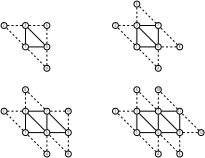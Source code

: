 <?xml version="1.0" encoding="UTF-8"?>
<dia:diagram xmlns:dia="http://www.lysator.liu.se/~alla/dia/">
  <dia:layer name="Background" visible="true" active="true">
    <dia:group>
      <dia:object type="Standard - Ellipse" version="0" id="O0">
        <dia:attribute name="obj_pos">
          <dia:point val="-46,64"/>
        </dia:attribute>
        <dia:attribute name="obj_bb">
          <dia:rectangle val="-46.05,63.95;-43.183,66.817"/>
        </dia:attribute>
        <dia:attribute name="elem_corner">
          <dia:point val="-46,64"/>
        </dia:attribute>
        <dia:attribute name="elem_width">
          <dia:real val="2.767"/>
        </dia:attribute>
        <dia:attribute name="elem_height">
          <dia:real val="2.767"/>
        </dia:attribute>
        <dia:attribute name="border_width">
          <dia:real val="0.1"/>
        </dia:attribute>
        <dia:attribute name="show_background">
          <dia:boolean val="false"/>
        </dia:attribute>
        <dia:attribute name="aspect">
          <dia:enum val="2"/>
        </dia:attribute>
      </dia:object>
      <dia:object type="Standard - Text" version="1" id="O1">
        <dia:attribute name="obj_pos">
          <dia:point val="-44.617,65.383"/>
        </dia:attribute>
        <dia:attribute name="obj_bb">
          <dia:rectangle val="-45.048,64.595;-44.185,66.172"/>
        </dia:attribute>
        <dia:attribute name="text">
          <dia:composite type="text">
            <dia:attribute name="string">
              <dia:string>#1#</dia:string>
            </dia:attribute>
            <dia:attribute name="font">
              <dia:font family="sans" style="0" name="Helvetica"/>
            </dia:attribute>
            <dia:attribute name="height">
              <dia:real val="1.693"/>
            </dia:attribute>
            <dia:attribute name="pos">
              <dia:point val="-44.617,65.852"/>
            </dia:attribute>
            <dia:attribute name="color">
              <dia:color val="#000000"/>
            </dia:attribute>
            <dia:attribute name="alignment">
              <dia:enum val="1"/>
            </dia:attribute>
          </dia:composite>
        </dia:attribute>
        <dia:attribute name="valign">
          <dia:enum val="2"/>
        </dia:attribute>
        <dia:connections>
          <dia:connection handle="0" to="O0" connection="8"/>
        </dia:connections>
      </dia:object>
      <dia:object type="Standard - Ellipse" version="0" id="O2">
        <dia:attribute name="obj_pos">
          <dia:point val="-46,54"/>
        </dia:attribute>
        <dia:attribute name="obj_bb">
          <dia:rectangle val="-46.05,53.95;-43.183,56.817"/>
        </dia:attribute>
        <dia:attribute name="elem_corner">
          <dia:point val="-46,54"/>
        </dia:attribute>
        <dia:attribute name="elem_width">
          <dia:real val="2.767"/>
        </dia:attribute>
        <dia:attribute name="elem_height">
          <dia:real val="2.767"/>
        </dia:attribute>
        <dia:attribute name="border_width">
          <dia:real val="0.1"/>
        </dia:attribute>
        <dia:attribute name="show_background">
          <dia:boolean val="false"/>
        </dia:attribute>
        <dia:attribute name="aspect">
          <dia:enum val="2"/>
        </dia:attribute>
      </dia:object>
      <dia:object type="Standard - Text" version="1" id="O3">
        <dia:attribute name="obj_pos">
          <dia:point val="-44.617,55.383"/>
        </dia:attribute>
        <dia:attribute name="obj_bb">
          <dia:rectangle val="-45.048,54.594;-44.185,56.172"/>
        </dia:attribute>
        <dia:attribute name="text">
          <dia:composite type="text">
            <dia:attribute name="string">
              <dia:string>#3#</dia:string>
            </dia:attribute>
            <dia:attribute name="font">
              <dia:font family="sans" style="0" name="Helvetica"/>
            </dia:attribute>
            <dia:attribute name="height">
              <dia:real val="1.693"/>
            </dia:attribute>
            <dia:attribute name="pos">
              <dia:point val="-44.617,55.852"/>
            </dia:attribute>
            <dia:attribute name="color">
              <dia:color val="#000000"/>
            </dia:attribute>
            <dia:attribute name="alignment">
              <dia:enum val="1"/>
            </dia:attribute>
          </dia:composite>
        </dia:attribute>
        <dia:attribute name="valign">
          <dia:enum val="2"/>
        </dia:attribute>
        <dia:connections>
          <dia:connection handle="0" to="O2" connection="8"/>
        </dia:connections>
      </dia:object>
      <dia:object type="Standard - Ellipse" version="0" id="O4">
        <dia:attribute name="obj_pos">
          <dia:point val="-56,54"/>
        </dia:attribute>
        <dia:attribute name="obj_bb">
          <dia:rectangle val="-56.05,53.95;-53.183,56.817"/>
        </dia:attribute>
        <dia:attribute name="elem_corner">
          <dia:point val="-56,54"/>
        </dia:attribute>
        <dia:attribute name="elem_width">
          <dia:real val="2.767"/>
        </dia:attribute>
        <dia:attribute name="elem_height">
          <dia:real val="2.767"/>
        </dia:attribute>
        <dia:attribute name="border_width">
          <dia:real val="0.1"/>
        </dia:attribute>
        <dia:attribute name="show_background">
          <dia:boolean val="false"/>
        </dia:attribute>
        <dia:attribute name="aspect">
          <dia:enum val="2"/>
        </dia:attribute>
      </dia:object>
      <dia:object type="Standard - Text" version="1" id="O5">
        <dia:attribute name="obj_pos">
          <dia:point val="-54.617,55.383"/>
        </dia:attribute>
        <dia:attribute name="obj_bb">
          <dia:rectangle val="-55.048,54.594;-54.185,56.172"/>
        </dia:attribute>
        <dia:attribute name="text">
          <dia:composite type="text">
            <dia:attribute name="string">
              <dia:string>#2#</dia:string>
            </dia:attribute>
            <dia:attribute name="font">
              <dia:font family="sans" style="0" name="Helvetica"/>
            </dia:attribute>
            <dia:attribute name="height">
              <dia:real val="1.693"/>
            </dia:attribute>
            <dia:attribute name="pos">
              <dia:point val="-54.617,55.852"/>
            </dia:attribute>
            <dia:attribute name="color">
              <dia:color val="#000000"/>
            </dia:attribute>
            <dia:attribute name="alignment">
              <dia:enum val="1"/>
            </dia:attribute>
          </dia:composite>
        </dia:attribute>
        <dia:attribute name="valign">
          <dia:enum val="2"/>
        </dia:attribute>
        <dia:connections>
          <dia:connection handle="0" to="O4" connection="8"/>
        </dia:connections>
      </dia:object>
      <dia:object type="Standard - Ellipse" version="0" id="O6">
        <dia:attribute name="obj_pos">
          <dia:point val="-46,44"/>
        </dia:attribute>
        <dia:attribute name="obj_bb">
          <dia:rectangle val="-46.05,43.95;-43.183,46.817"/>
        </dia:attribute>
        <dia:attribute name="elem_corner">
          <dia:point val="-46,44"/>
        </dia:attribute>
        <dia:attribute name="elem_width">
          <dia:real val="2.767"/>
        </dia:attribute>
        <dia:attribute name="elem_height">
          <dia:real val="2.767"/>
        </dia:attribute>
        <dia:attribute name="border_width">
          <dia:real val="0.1"/>
        </dia:attribute>
        <dia:attribute name="show_background">
          <dia:boolean val="false"/>
        </dia:attribute>
        <dia:attribute name="aspect">
          <dia:enum val="2"/>
        </dia:attribute>
      </dia:object>
      <dia:object type="Standard - Text" version="1" id="O7">
        <dia:attribute name="obj_pos">
          <dia:point val="-44.617,45.383"/>
        </dia:attribute>
        <dia:attribute name="obj_bb">
          <dia:rectangle val="-45.048,44.594;-44.185,46.172"/>
        </dia:attribute>
        <dia:attribute name="text">
          <dia:composite type="text">
            <dia:attribute name="string">
              <dia:string>#6#</dia:string>
            </dia:attribute>
            <dia:attribute name="font">
              <dia:font family="sans" style="0" name="Helvetica"/>
            </dia:attribute>
            <dia:attribute name="height">
              <dia:real val="1.693"/>
            </dia:attribute>
            <dia:attribute name="pos">
              <dia:point val="-44.617,45.852"/>
            </dia:attribute>
            <dia:attribute name="color">
              <dia:color val="#000000"/>
            </dia:attribute>
            <dia:attribute name="alignment">
              <dia:enum val="1"/>
            </dia:attribute>
          </dia:composite>
        </dia:attribute>
        <dia:attribute name="valign">
          <dia:enum val="2"/>
        </dia:attribute>
        <dia:connections>
          <dia:connection handle="0" to="O6" connection="8"/>
        </dia:connections>
      </dia:object>
      <dia:object type="Standard - Ellipse" version="0" id="O8">
        <dia:attribute name="obj_pos">
          <dia:point val="-36,74"/>
        </dia:attribute>
        <dia:attribute name="obj_bb">
          <dia:rectangle val="-36.05,73.95;-33.183,76.817"/>
        </dia:attribute>
        <dia:attribute name="elem_corner">
          <dia:point val="-36,74"/>
        </dia:attribute>
        <dia:attribute name="elem_width">
          <dia:real val="2.767"/>
        </dia:attribute>
        <dia:attribute name="elem_height">
          <dia:real val="2.767"/>
        </dia:attribute>
        <dia:attribute name="border_width">
          <dia:real val="0.1"/>
        </dia:attribute>
        <dia:attribute name="show_background">
          <dia:boolean val="false"/>
        </dia:attribute>
        <dia:attribute name="aspect">
          <dia:enum val="2"/>
        </dia:attribute>
      </dia:object>
      <dia:object type="Standard - Text" version="1" id="O9">
        <dia:attribute name="obj_pos">
          <dia:point val="-34.617,75.383"/>
        </dia:attribute>
        <dia:attribute name="obj_bb">
          <dia:rectangle val="-35.048,74.595;-34.185,76.172"/>
        </dia:attribute>
        <dia:attribute name="text">
          <dia:composite type="text">
            <dia:attribute name="string">
              <dia:string>#4#</dia:string>
            </dia:attribute>
            <dia:attribute name="font">
              <dia:font family="sans" style="0" name="Helvetica"/>
            </dia:attribute>
            <dia:attribute name="height">
              <dia:real val="1.693"/>
            </dia:attribute>
            <dia:attribute name="pos">
              <dia:point val="-34.617,75.852"/>
            </dia:attribute>
            <dia:attribute name="color">
              <dia:color val="#000000"/>
            </dia:attribute>
            <dia:attribute name="alignment">
              <dia:enum val="1"/>
            </dia:attribute>
          </dia:composite>
        </dia:attribute>
        <dia:attribute name="valign">
          <dia:enum val="2"/>
        </dia:attribute>
        <dia:connections>
          <dia:connection handle="0" to="O8" connection="8"/>
        </dia:connections>
      </dia:object>
      <dia:object type="Standard - Ellipse" version="0" id="O10">
        <dia:attribute name="obj_pos">
          <dia:point val="-26,74"/>
        </dia:attribute>
        <dia:attribute name="obj_bb">
          <dia:rectangle val="-26.05,73.95;-23.183,76.817"/>
        </dia:attribute>
        <dia:attribute name="elem_corner">
          <dia:point val="-26,74"/>
        </dia:attribute>
        <dia:attribute name="elem_width">
          <dia:real val="2.767"/>
        </dia:attribute>
        <dia:attribute name="elem_height">
          <dia:real val="2.767"/>
        </dia:attribute>
        <dia:attribute name="border_width">
          <dia:real val="0.1"/>
        </dia:attribute>
        <dia:attribute name="show_background">
          <dia:boolean val="false"/>
        </dia:attribute>
        <dia:attribute name="aspect">
          <dia:enum val="2"/>
        </dia:attribute>
      </dia:object>
      <dia:object type="Standard - Text" version="1" id="O11">
        <dia:attribute name="obj_pos">
          <dia:point val="-24.617,75.383"/>
        </dia:attribute>
        <dia:attribute name="obj_bb">
          <dia:rectangle val="-25.048,74.595;-24.186,76.172"/>
        </dia:attribute>
        <dia:attribute name="text">
          <dia:composite type="text">
            <dia:attribute name="string">
              <dia:string>#8#</dia:string>
            </dia:attribute>
            <dia:attribute name="font">
              <dia:font family="sans" style="0" name="Helvetica"/>
            </dia:attribute>
            <dia:attribute name="height">
              <dia:real val="1.693"/>
            </dia:attribute>
            <dia:attribute name="pos">
              <dia:point val="-24.617,75.852"/>
            </dia:attribute>
            <dia:attribute name="color">
              <dia:color val="#000000"/>
            </dia:attribute>
            <dia:attribute name="alignment">
              <dia:enum val="1"/>
            </dia:attribute>
          </dia:composite>
        </dia:attribute>
        <dia:attribute name="valign">
          <dia:enum val="2"/>
        </dia:attribute>
        <dia:connections>
          <dia:connection handle="0" to="O10" connection="8"/>
        </dia:connections>
      </dia:object>
      <dia:object type="Standard - Ellipse" version="0" id="O12">
        <dia:attribute name="obj_pos">
          <dia:point val="-36,64"/>
        </dia:attribute>
        <dia:attribute name="obj_bb">
          <dia:rectangle val="-36.05,63.95;-33.183,66.817"/>
        </dia:attribute>
        <dia:attribute name="elem_corner">
          <dia:point val="-36,64"/>
        </dia:attribute>
        <dia:attribute name="elem_width">
          <dia:real val="2.767"/>
        </dia:attribute>
        <dia:attribute name="elem_height">
          <dia:real val="2.767"/>
        </dia:attribute>
        <dia:attribute name="border_width">
          <dia:real val="0.1"/>
        </dia:attribute>
        <dia:attribute name="show_background">
          <dia:boolean val="false"/>
        </dia:attribute>
        <dia:attribute name="aspect">
          <dia:enum val="2"/>
        </dia:attribute>
      </dia:object>
      <dia:object type="Standard - Text" version="1" id="O13">
        <dia:attribute name="obj_pos">
          <dia:point val="-34.617,65.383"/>
        </dia:attribute>
        <dia:attribute name="obj_bb">
          <dia:rectangle val="-35.048,64.595;-34.185,66.172"/>
        </dia:attribute>
        <dia:attribute name="text">
          <dia:composite type="text">
            <dia:attribute name="string">
              <dia:string>#5#</dia:string>
            </dia:attribute>
            <dia:attribute name="font">
              <dia:font family="sans" style="0" name="Helvetica"/>
            </dia:attribute>
            <dia:attribute name="height">
              <dia:real val="1.693"/>
            </dia:attribute>
            <dia:attribute name="pos">
              <dia:point val="-34.617,65.852"/>
            </dia:attribute>
            <dia:attribute name="color">
              <dia:color val="#000000"/>
            </dia:attribute>
            <dia:attribute name="alignment">
              <dia:enum val="1"/>
            </dia:attribute>
          </dia:composite>
        </dia:attribute>
        <dia:attribute name="valign">
          <dia:enum val="2"/>
        </dia:attribute>
        <dia:connections>
          <dia:connection handle="0" to="O12" connection="8"/>
        </dia:connections>
      </dia:object>
      <dia:object type="Standard - Ellipse" version="0" id="O14">
        <dia:attribute name="obj_pos">
          <dia:point val="-36,54"/>
        </dia:attribute>
        <dia:attribute name="obj_bb">
          <dia:rectangle val="-36.05,53.95;-33.183,56.817"/>
        </dia:attribute>
        <dia:attribute name="elem_corner">
          <dia:point val="-36,54"/>
        </dia:attribute>
        <dia:attribute name="elem_width">
          <dia:real val="2.767"/>
        </dia:attribute>
        <dia:attribute name="elem_height">
          <dia:real val="2.767"/>
        </dia:attribute>
        <dia:attribute name="border_width">
          <dia:real val="0.1"/>
        </dia:attribute>
        <dia:attribute name="show_background">
          <dia:boolean val="false"/>
        </dia:attribute>
        <dia:attribute name="aspect">
          <dia:enum val="2"/>
        </dia:attribute>
      </dia:object>
      <dia:object type="Standard - Text" version="1" id="O15">
        <dia:attribute name="obj_pos">
          <dia:point val="-34.617,55.383"/>
        </dia:attribute>
        <dia:attribute name="obj_bb">
          <dia:rectangle val="-35.048,54.594;-34.185,56.172"/>
        </dia:attribute>
        <dia:attribute name="text">
          <dia:composite type="text">
            <dia:attribute name="string">
              <dia:string>#7#</dia:string>
            </dia:attribute>
            <dia:attribute name="font">
              <dia:font family="sans" style="0" name="Helvetica"/>
            </dia:attribute>
            <dia:attribute name="height">
              <dia:real val="1.693"/>
            </dia:attribute>
            <dia:attribute name="pos">
              <dia:point val="-34.617,55.852"/>
            </dia:attribute>
            <dia:attribute name="color">
              <dia:color val="#000000"/>
            </dia:attribute>
            <dia:attribute name="alignment">
              <dia:enum val="1"/>
            </dia:attribute>
          </dia:composite>
        </dia:attribute>
        <dia:attribute name="valign">
          <dia:enum val="2"/>
        </dia:attribute>
        <dia:connections>
          <dia:connection handle="0" to="O14" connection="8"/>
        </dia:connections>
      </dia:object>
      <dia:object type="Standard - Ellipse" version="0" id="O16">
        <dia:attribute name="obj_pos">
          <dia:point val="-36,44"/>
        </dia:attribute>
        <dia:attribute name="obj_bb">
          <dia:rectangle val="-36.05,43.95;-33.183,46.817"/>
        </dia:attribute>
        <dia:attribute name="elem_corner">
          <dia:point val="-36,44"/>
        </dia:attribute>
        <dia:attribute name="elem_width">
          <dia:real val="2.767"/>
        </dia:attribute>
        <dia:attribute name="elem_height">
          <dia:real val="2.767"/>
        </dia:attribute>
        <dia:attribute name="border_width">
          <dia:real val="0.1"/>
        </dia:attribute>
        <dia:attribute name="show_background">
          <dia:boolean val="false"/>
        </dia:attribute>
        <dia:attribute name="aspect">
          <dia:enum val="2"/>
        </dia:attribute>
      </dia:object>
      <dia:object type="Standard - Text" version="1" id="O17">
        <dia:attribute name="obj_pos">
          <dia:point val="-34.617,45.383"/>
        </dia:attribute>
        <dia:attribute name="obj_bb">
          <dia:rectangle val="-35.479,44.594;-33.754,46.172"/>
        </dia:attribute>
        <dia:attribute name="text">
          <dia:composite type="text">
            <dia:attribute name="string">
              <dia:string>#10#</dia:string>
            </dia:attribute>
            <dia:attribute name="font">
              <dia:font family="sans" style="0" name="Helvetica"/>
            </dia:attribute>
            <dia:attribute name="height">
              <dia:real val="1.693"/>
            </dia:attribute>
            <dia:attribute name="pos">
              <dia:point val="-34.617,45.852"/>
            </dia:attribute>
            <dia:attribute name="color">
              <dia:color val="#000000"/>
            </dia:attribute>
            <dia:attribute name="alignment">
              <dia:enum val="1"/>
            </dia:attribute>
          </dia:composite>
        </dia:attribute>
        <dia:attribute name="valign">
          <dia:enum val="2"/>
        </dia:attribute>
        <dia:connections>
          <dia:connection handle="0" to="O16" connection="8"/>
        </dia:connections>
      </dia:object>
      <dia:object type="Standard - Ellipse" version="0" id="O18">
        <dia:attribute name="obj_pos">
          <dia:point val="-26,64"/>
        </dia:attribute>
        <dia:attribute name="obj_bb">
          <dia:rectangle val="-26.05,63.95;-23.183,66.817"/>
        </dia:attribute>
        <dia:attribute name="elem_corner">
          <dia:point val="-26,64"/>
        </dia:attribute>
        <dia:attribute name="elem_width">
          <dia:real val="2.767"/>
        </dia:attribute>
        <dia:attribute name="elem_height">
          <dia:real val="2.767"/>
        </dia:attribute>
        <dia:attribute name="border_width">
          <dia:real val="0.1"/>
        </dia:attribute>
        <dia:attribute name="show_background">
          <dia:boolean val="false"/>
        </dia:attribute>
        <dia:attribute name="aspect">
          <dia:enum val="2"/>
        </dia:attribute>
      </dia:object>
      <dia:object type="Standard - Text" version="1" id="O19">
        <dia:attribute name="obj_pos">
          <dia:point val="-24.617,65.383"/>
        </dia:attribute>
        <dia:attribute name="obj_bb">
          <dia:rectangle val="-25.048,64.595;-24.186,66.172"/>
        </dia:attribute>
        <dia:attribute name="text">
          <dia:composite type="text">
            <dia:attribute name="string">
              <dia:string>#9#</dia:string>
            </dia:attribute>
            <dia:attribute name="font">
              <dia:font family="sans" style="0" name="Helvetica"/>
            </dia:attribute>
            <dia:attribute name="height">
              <dia:real val="1.693"/>
            </dia:attribute>
            <dia:attribute name="pos">
              <dia:point val="-24.617,65.852"/>
            </dia:attribute>
            <dia:attribute name="color">
              <dia:color val="#000000"/>
            </dia:attribute>
            <dia:attribute name="alignment">
              <dia:enum val="1"/>
            </dia:attribute>
          </dia:composite>
        </dia:attribute>
        <dia:attribute name="valign">
          <dia:enum val="2"/>
        </dia:attribute>
        <dia:connections>
          <dia:connection handle="0" to="O18" connection="8"/>
        </dia:connections>
      </dia:object>
      <dia:object type="Standard - Ellipse" version="0" id="O20">
        <dia:attribute name="obj_pos">
          <dia:point val="-26,54"/>
        </dia:attribute>
        <dia:attribute name="obj_bb">
          <dia:rectangle val="-26.05,53.95;-23.183,56.817"/>
        </dia:attribute>
        <dia:attribute name="elem_corner">
          <dia:point val="-26,54"/>
        </dia:attribute>
        <dia:attribute name="elem_width">
          <dia:real val="2.767"/>
        </dia:attribute>
        <dia:attribute name="elem_height">
          <dia:real val="2.767"/>
        </dia:attribute>
        <dia:attribute name="border_width">
          <dia:real val="0.1"/>
        </dia:attribute>
        <dia:attribute name="show_background">
          <dia:boolean val="false"/>
        </dia:attribute>
        <dia:attribute name="aspect">
          <dia:enum val="2"/>
        </dia:attribute>
      </dia:object>
      <dia:object type="Standard - Text" version="1" id="O21">
        <dia:attribute name="obj_pos">
          <dia:point val="-24.617,55.383"/>
        </dia:attribute>
        <dia:attribute name="obj_bb">
          <dia:rectangle val="-25.479,54.594;-23.754,56.172"/>
        </dia:attribute>
        <dia:attribute name="text">
          <dia:composite type="text">
            <dia:attribute name="string">
              <dia:string>#11#</dia:string>
            </dia:attribute>
            <dia:attribute name="font">
              <dia:font family="sans" style="0" name="Helvetica"/>
            </dia:attribute>
            <dia:attribute name="height">
              <dia:real val="1.693"/>
            </dia:attribute>
            <dia:attribute name="pos">
              <dia:point val="-24.617,55.852"/>
            </dia:attribute>
            <dia:attribute name="color">
              <dia:color val="#000000"/>
            </dia:attribute>
            <dia:attribute name="alignment">
              <dia:enum val="1"/>
            </dia:attribute>
          </dia:composite>
        </dia:attribute>
        <dia:attribute name="valign">
          <dia:enum val="2"/>
        </dia:attribute>
        <dia:connections>
          <dia:connection handle="0" to="O20" connection="8"/>
        </dia:connections>
      </dia:object>
      <dia:object type="Standard - Ellipse" version="0" id="O22">
        <dia:attribute name="obj_pos">
          <dia:point val="-16,64"/>
        </dia:attribute>
        <dia:attribute name="obj_bb">
          <dia:rectangle val="-16.05,63.95;-13.183,66.817"/>
        </dia:attribute>
        <dia:attribute name="elem_corner">
          <dia:point val="-16,64"/>
        </dia:attribute>
        <dia:attribute name="elem_width">
          <dia:real val="2.767"/>
        </dia:attribute>
        <dia:attribute name="elem_height">
          <dia:real val="2.767"/>
        </dia:attribute>
        <dia:attribute name="border_width">
          <dia:real val="0.1"/>
        </dia:attribute>
        <dia:attribute name="show_background">
          <dia:boolean val="false"/>
        </dia:attribute>
        <dia:attribute name="aspect">
          <dia:enum val="2"/>
        </dia:attribute>
      </dia:object>
      <dia:object type="Standard - Text" version="1" id="O23">
        <dia:attribute name="obj_pos">
          <dia:point val="-14.617,65.383"/>
        </dia:attribute>
        <dia:attribute name="obj_bb">
          <dia:rectangle val="-15.479,64.595;-13.754,66.172"/>
        </dia:attribute>
        <dia:attribute name="text">
          <dia:composite type="text">
            <dia:attribute name="string">
              <dia:string>#12#</dia:string>
            </dia:attribute>
            <dia:attribute name="font">
              <dia:font family="sans" style="0" name="Helvetica"/>
            </dia:attribute>
            <dia:attribute name="height">
              <dia:real val="1.693"/>
            </dia:attribute>
            <dia:attribute name="pos">
              <dia:point val="-14.617,65.852"/>
            </dia:attribute>
            <dia:attribute name="color">
              <dia:color val="#000000"/>
            </dia:attribute>
            <dia:attribute name="alignment">
              <dia:enum val="1"/>
            </dia:attribute>
          </dia:composite>
        </dia:attribute>
        <dia:attribute name="valign">
          <dia:enum val="2"/>
        </dia:attribute>
        <dia:connections>
          <dia:connection handle="0" to="O22" connection="8"/>
        </dia:connections>
      </dia:object>
      <dia:object type="Standard - PolyLine" version="0" id="O24">
        <dia:attribute name="obj_pos">
          <dia:point val="-24.617,65.383"/>
        </dia:attribute>
        <dia:attribute name="obj_bb">
          <dia:rectangle val="-33.674,56.326;-25.559,64.441"/>
        </dia:attribute>
        <dia:attribute name="poly_points">
          <dia:point val="-24.617,65.383"/>
          <dia:point val="-34.617,55.383"/>
        </dia:attribute>
        <dia:connections>
          <dia:connection handle="0" to="O18" connection="8"/>
          <dia:connection handle="1" to="O14" connection="8"/>
        </dia:connections>
      </dia:object>
      <dia:object type="Standard - PolyLine" version="0" id="O25">
        <dia:attribute name="obj_pos">
          <dia:point val="-34.617,65.383"/>
        </dia:attribute>
        <dia:attribute name="obj_bb">
          <dia:rectangle val="-43.674,56.326;-35.559,64.441"/>
        </dia:attribute>
        <dia:attribute name="poly_points">
          <dia:point val="-34.617,65.383"/>
          <dia:point val="-44.617,55.383"/>
        </dia:attribute>
        <dia:connections>
          <dia:connection handle="0" to="O12" connection="8"/>
          <dia:connection handle="1" to="O2" connection="8"/>
        </dia:connections>
      </dia:object>
      <dia:object type="Standard - PolyLine" version="0" id="O26">
        <dia:attribute name="obj_pos">
          <dia:point val="-34.617,55.383"/>
        </dia:attribute>
        <dia:attribute name="obj_bb">
          <dia:rectangle val="-43.233,55.333;-36.0,55.433"/>
        </dia:attribute>
        <dia:attribute name="poly_points">
          <dia:point val="-34.617,55.383"/>
          <dia:point val="-44.617,55.383"/>
        </dia:attribute>
        <dia:connections>
          <dia:connection handle="0" to="O14" connection="8"/>
          <dia:connection handle="1" to="O2" connection="8"/>
        </dia:connections>
      </dia:object>
      <dia:object type="Standard - PolyLine" version="0" id="O27">
        <dia:attribute name="obj_pos">
          <dia:point val="-24.617,55.383"/>
        </dia:attribute>
        <dia:attribute name="obj_bb">
          <dia:rectangle val="-33.233,55.333;-26.0,55.433"/>
        </dia:attribute>
        <dia:attribute name="poly_points">
          <dia:point val="-24.617,55.383"/>
          <dia:point val="-34.617,55.383"/>
        </dia:attribute>
        <dia:connections>
          <dia:connection handle="0" to="O20" connection="8"/>
          <dia:connection handle="1" to="O14" connection="8"/>
        </dia:connections>
      </dia:object>
      <dia:object type="Standard - PolyLine" version="0" id="O28">
        <dia:attribute name="obj_pos">
          <dia:point val="-34.617,65.383"/>
        </dia:attribute>
        <dia:attribute name="obj_bb">
          <dia:rectangle val="-43.233,65.333;-36.0,65.433"/>
        </dia:attribute>
        <dia:attribute name="poly_points">
          <dia:point val="-34.617,65.383"/>
          <dia:point val="-44.617,65.383"/>
        </dia:attribute>
        <dia:connections>
          <dia:connection handle="0" to="O12" connection="8"/>
          <dia:connection handle="1" to="O0" connection="8"/>
        </dia:connections>
      </dia:object>
      <dia:object type="Standard - PolyLine" version="0" id="O29">
        <dia:attribute name="obj_pos">
          <dia:point val="-24.617,65.383"/>
        </dia:attribute>
        <dia:attribute name="obj_bb">
          <dia:rectangle val="-33.233,65.333;-26.0,65.433"/>
        </dia:attribute>
        <dia:attribute name="poly_points">
          <dia:point val="-24.617,65.383"/>
          <dia:point val="-34.617,65.383"/>
        </dia:attribute>
        <dia:connections>
          <dia:connection handle="0" to="O18" connection="8"/>
          <dia:connection handle="1" to="O12" connection="8"/>
        </dia:connections>
      </dia:object>
      <dia:object type="Standard - PolyLine" version="0" id="O30">
        <dia:attribute name="obj_pos">
          <dia:point val="-44.617,55.383"/>
        </dia:attribute>
        <dia:attribute name="obj_bb">
          <dia:rectangle val="-44.667,56.767;-44.567,64.0"/>
        </dia:attribute>
        <dia:attribute name="poly_points">
          <dia:point val="-44.617,55.383"/>
          <dia:point val="-44.617,65.383"/>
        </dia:attribute>
        <dia:connections>
          <dia:connection handle="0" to="O2" connection="8"/>
          <dia:connection handle="1" to="O0" connection="8"/>
        </dia:connections>
      </dia:object>
      <dia:object type="Standard - PolyLine" version="0" id="O31">
        <dia:attribute name="obj_pos">
          <dia:point val="-24.617,55.383"/>
        </dia:attribute>
        <dia:attribute name="obj_bb">
          <dia:rectangle val="-24.667,56.767;-24.567,64.0"/>
        </dia:attribute>
        <dia:attribute name="poly_points">
          <dia:point val="-24.617,55.383"/>
          <dia:point val="-24.617,65.383"/>
        </dia:attribute>
        <dia:connections>
          <dia:connection handle="0" to="O20" connection="8"/>
          <dia:connection handle="1" to="O18" connection="8"/>
        </dia:connections>
      </dia:object>
      <dia:object type="Standard - PolyLine" version="0" id="O32">
        <dia:attribute name="obj_pos">
          <dia:point val="-34.617,55.383"/>
        </dia:attribute>
        <dia:attribute name="obj_bb">
          <dia:rectangle val="-34.667,56.767;-34.567,64.0"/>
        </dia:attribute>
        <dia:attribute name="poly_points">
          <dia:point val="-34.617,55.383"/>
          <dia:point val="-34.617,65.383"/>
        </dia:attribute>
        <dia:connections>
          <dia:connection handle="0" to="O14" connection="8"/>
          <dia:connection handle="1" to="O12" connection="8"/>
        </dia:connections>
      </dia:object>
      <dia:object type="Standard - PolyLine" version="0" id="O33">
        <dia:attribute name="obj_pos">
          <dia:point val="-34.617,55.383"/>
        </dia:attribute>
        <dia:attribute name="obj_bb">
          <dia:rectangle val="-43.709,46.291;-35.559,54.441"/>
        </dia:attribute>
        <dia:attribute name="poly_points">
          <dia:point val="-34.617,55.383"/>
          <dia:point val="-43.639,46.361"/>
        </dia:attribute>
        <dia:attribute name="line_style">
          <dia:enum val="1"/>
        </dia:attribute>
        <dia:connections>
          <dia:connection handle="0" to="O14" connection="8"/>
          <dia:connection handle="1" to="O6" connection="7"/>
        </dia:connections>
      </dia:object>
      <dia:object type="Standard - PolyLine" version="0" id="O34">
        <dia:attribute name="obj_pos">
          <dia:point val="-34.617,75.383"/>
        </dia:attribute>
        <dia:attribute name="obj_bb">
          <dia:rectangle val="-43.674,66.326;-35.559,74.441"/>
        </dia:attribute>
        <dia:attribute name="poly_points">
          <dia:point val="-34.617,75.383"/>
          <dia:point val="-44.617,65.383"/>
        </dia:attribute>
        <dia:attribute name="line_style">
          <dia:enum val="1"/>
        </dia:attribute>
        <dia:connections>
          <dia:connection handle="0" to="O8" connection="8"/>
          <dia:connection handle="1" to="O0" connection="8"/>
        </dia:connections>
      </dia:object>
      <dia:object type="Standard - PolyLine" version="0" id="O35">
        <dia:attribute name="obj_pos">
          <dia:point val="-24.617,75.383"/>
        </dia:attribute>
        <dia:attribute name="obj_bb">
          <dia:rectangle val="-33.674,66.326;-25.559,74.441"/>
        </dia:attribute>
        <dia:attribute name="poly_points">
          <dia:point val="-24.617,75.383"/>
          <dia:point val="-34.617,65.383"/>
        </dia:attribute>
        <dia:attribute name="line_style">
          <dia:enum val="1"/>
        </dia:attribute>
        <dia:connections>
          <dia:connection handle="0" to="O10" connection="8"/>
          <dia:connection handle="1" to="O12" connection="8"/>
        </dia:connections>
      </dia:object>
      <dia:object type="Standard - PolyLine" version="0" id="O36">
        <dia:attribute name="obj_pos">
          <dia:point val="-44.617,65.383"/>
        </dia:attribute>
        <dia:attribute name="obj_bb">
          <dia:rectangle val="-53.674,56.326;-45.559,64.441"/>
        </dia:attribute>
        <dia:attribute name="poly_points">
          <dia:point val="-44.617,65.383"/>
          <dia:point val="-54.617,55.383"/>
        </dia:attribute>
        <dia:attribute name="line_style">
          <dia:enum val="1"/>
        </dia:attribute>
        <dia:connections>
          <dia:connection handle="0" to="O0" connection="8"/>
          <dia:connection handle="1" to="O4" connection="8"/>
        </dia:connections>
      </dia:object>
      <dia:object type="Standard - PolyLine" version="0" id="O37">
        <dia:attribute name="obj_pos">
          <dia:point val="-24.617,55.383"/>
        </dia:attribute>
        <dia:attribute name="obj_bb">
          <dia:rectangle val="-33.674,46.326;-25.559,54.441"/>
        </dia:attribute>
        <dia:attribute name="poly_points">
          <dia:point val="-24.617,55.383"/>
          <dia:point val="-34.617,45.383"/>
        </dia:attribute>
        <dia:attribute name="line_style">
          <dia:enum val="1"/>
        </dia:attribute>
        <dia:connections>
          <dia:connection handle="0" to="O20" connection="8"/>
          <dia:connection handle="1" to="O16" connection="8"/>
        </dia:connections>
      </dia:object>
      <dia:object type="Standard - PolyLine" version="0" id="O38">
        <dia:attribute name="obj_pos">
          <dia:point val="-14.617,65.383"/>
        </dia:attribute>
        <dia:attribute name="obj_bb">
          <dia:rectangle val="-23.674,56.326;-15.559,64.441"/>
        </dia:attribute>
        <dia:attribute name="poly_points">
          <dia:point val="-14.617,65.383"/>
          <dia:point val="-24.617,55.383"/>
        </dia:attribute>
        <dia:attribute name="line_style">
          <dia:enum val="1"/>
        </dia:attribute>
        <dia:connections>
          <dia:connection handle="0" to="O22" connection="8"/>
          <dia:connection handle="1" to="O20" connection="8"/>
        </dia:connections>
      </dia:object>
      <dia:object type="Standard - PolyLine" version="0" id="O39">
        <dia:attribute name="obj_pos">
          <dia:point val="-44.617,55.383"/>
        </dia:attribute>
        <dia:attribute name="obj_bb">
          <dia:rectangle val="-44.667,46.767;-44.567,54.0"/>
        </dia:attribute>
        <dia:attribute name="poly_points">
          <dia:point val="-44.617,55.383"/>
          <dia:point val="-44.617,45.383"/>
        </dia:attribute>
        <dia:attribute name="line_style">
          <dia:enum val="1"/>
        </dia:attribute>
        <dia:connections>
          <dia:connection handle="0" to="O2" connection="8"/>
          <dia:connection handle="1" to="O6" connection="8"/>
        </dia:connections>
      </dia:object>
      <dia:object type="Standard - PolyLine" version="0" id="O40">
        <dia:attribute name="obj_pos">
          <dia:point val="-34.617,55.383"/>
        </dia:attribute>
        <dia:attribute name="obj_bb">
          <dia:rectangle val="-34.667,46.767;-34.567,54.0"/>
        </dia:attribute>
        <dia:attribute name="poly_points">
          <dia:point val="-34.617,55.383"/>
          <dia:point val="-34.617,45.383"/>
        </dia:attribute>
        <dia:attribute name="line_style">
          <dia:enum val="1"/>
        </dia:attribute>
        <dia:connections>
          <dia:connection handle="0" to="O14" connection="8"/>
          <dia:connection handle="1" to="O16" connection="8"/>
        </dia:connections>
      </dia:object>
      <dia:object type="Standard - PolyLine" version="0" id="O41">
        <dia:attribute name="obj_pos">
          <dia:point val="-24.617,75.383"/>
        </dia:attribute>
        <dia:attribute name="obj_bb">
          <dia:rectangle val="-24.667,66.767;-24.567,74.0"/>
        </dia:attribute>
        <dia:attribute name="poly_points">
          <dia:point val="-24.617,75.383"/>
          <dia:point val="-24.617,65.383"/>
        </dia:attribute>
        <dia:attribute name="line_style">
          <dia:enum val="1"/>
        </dia:attribute>
        <dia:connections>
          <dia:connection handle="0" to="O10" connection="8"/>
          <dia:connection handle="1" to="O18" connection="8"/>
        </dia:connections>
      </dia:object>
      <dia:object type="Standard - PolyLine" version="0" id="O42">
        <dia:attribute name="obj_pos">
          <dia:point val="-34.617,75.383"/>
        </dia:attribute>
        <dia:attribute name="obj_bb">
          <dia:rectangle val="-34.667,66.767;-34.567,74.0"/>
        </dia:attribute>
        <dia:attribute name="poly_points">
          <dia:point val="-34.617,75.383"/>
          <dia:point val="-34.617,65.383"/>
        </dia:attribute>
        <dia:attribute name="line_style">
          <dia:enum val="1"/>
        </dia:attribute>
        <dia:connections>
          <dia:connection handle="0" to="O8" connection="8"/>
          <dia:connection handle="1" to="O12" connection="8"/>
        </dia:connections>
      </dia:object>
      <dia:object type="Standard - PolyLine" version="0" id="O43">
        <dia:attribute name="obj_pos">
          <dia:point val="-54.617,55.383"/>
        </dia:attribute>
        <dia:attribute name="obj_bb">
          <dia:rectangle val="-53.233,55.333;-46.0,55.433"/>
        </dia:attribute>
        <dia:attribute name="poly_points">
          <dia:point val="-54.617,55.383"/>
          <dia:point val="-44.617,55.383"/>
        </dia:attribute>
        <dia:attribute name="line_style">
          <dia:enum val="1"/>
        </dia:attribute>
        <dia:connections>
          <dia:connection handle="0" to="O4" connection="8"/>
          <dia:connection handle="1" to="O2" connection="8"/>
        </dia:connections>
      </dia:object>
      <dia:object type="Standard - PolyLine" version="0" id="O44">
        <dia:attribute name="obj_pos">
          <dia:point val="-24.617,65.383"/>
        </dia:attribute>
        <dia:attribute name="obj_bb">
          <dia:rectangle val="-23.233,65.333;-16.0,65.433"/>
        </dia:attribute>
        <dia:attribute name="poly_points">
          <dia:point val="-24.617,65.383"/>
          <dia:point val="-14.617,65.383"/>
        </dia:attribute>
        <dia:attribute name="line_style">
          <dia:enum val="1"/>
        </dia:attribute>
        <dia:connections>
          <dia:connection handle="0" to="O18" connection="8"/>
          <dia:connection handle="1" to="O22" connection="8"/>
        </dia:connections>
      </dia:object>
    </dia:group>
    <dia:object type="Standard - Ellipse" version="0" id="O45">
      <dia:attribute name="obj_pos">
        <dia:point val="-98,64"/>
      </dia:attribute>
      <dia:attribute name="obj_bb">
        <dia:rectangle val="-98.05,63.95;-95.183,66.817"/>
      </dia:attribute>
      <dia:attribute name="elem_corner">
        <dia:point val="-98,64"/>
      </dia:attribute>
      <dia:attribute name="elem_width">
        <dia:real val="2.767"/>
      </dia:attribute>
      <dia:attribute name="elem_height">
        <dia:real val="2.767"/>
      </dia:attribute>
      <dia:attribute name="border_width">
        <dia:real val="0.1"/>
      </dia:attribute>
      <dia:attribute name="show_background">
        <dia:boolean val="false"/>
      </dia:attribute>
      <dia:attribute name="aspect">
        <dia:enum val="2"/>
      </dia:attribute>
    </dia:object>
    <dia:object type="Standard - Text" version="1" id="O46">
      <dia:attribute name="obj_pos">
        <dia:point val="-96.617,65.383"/>
      </dia:attribute>
      <dia:attribute name="obj_bb">
        <dia:rectangle val="-97.048,64.595;-96.185,66.172"/>
      </dia:attribute>
      <dia:attribute name="text">
        <dia:composite type="text">
          <dia:attribute name="string">
            <dia:string>#1#</dia:string>
          </dia:attribute>
          <dia:attribute name="font">
            <dia:font family="sans" style="0" name="Helvetica"/>
          </dia:attribute>
          <dia:attribute name="height">
            <dia:real val="1.693"/>
          </dia:attribute>
          <dia:attribute name="pos">
            <dia:point val="-96.617,65.852"/>
          </dia:attribute>
          <dia:attribute name="color">
            <dia:color val="#000000"/>
          </dia:attribute>
          <dia:attribute name="alignment">
            <dia:enum val="1"/>
          </dia:attribute>
        </dia:composite>
      </dia:attribute>
      <dia:attribute name="valign">
        <dia:enum val="2"/>
      </dia:attribute>
      <dia:connections>
        <dia:connection handle="0" to="O45" connection="8"/>
      </dia:connections>
    </dia:object>
    <dia:object type="Standard - Ellipse" version="0" id="O47">
      <dia:attribute name="obj_pos">
        <dia:point val="-98,54"/>
      </dia:attribute>
      <dia:attribute name="obj_bb">
        <dia:rectangle val="-98.05,53.95;-95.183,56.817"/>
      </dia:attribute>
      <dia:attribute name="elem_corner">
        <dia:point val="-98,54"/>
      </dia:attribute>
      <dia:attribute name="elem_width">
        <dia:real val="2.767"/>
      </dia:attribute>
      <dia:attribute name="elem_height">
        <dia:real val="2.767"/>
      </dia:attribute>
      <dia:attribute name="border_width">
        <dia:real val="0.1"/>
      </dia:attribute>
      <dia:attribute name="show_background">
        <dia:boolean val="false"/>
      </dia:attribute>
      <dia:attribute name="aspect">
        <dia:enum val="2"/>
      </dia:attribute>
    </dia:object>
    <dia:object type="Standard - Text" version="1" id="O48">
      <dia:attribute name="obj_pos">
        <dia:point val="-96.617,55.383"/>
      </dia:attribute>
      <dia:attribute name="obj_bb">
        <dia:rectangle val="-97.048,54.594;-96.185,56.172"/>
      </dia:attribute>
      <dia:attribute name="text">
        <dia:composite type="text">
          <dia:attribute name="string">
            <dia:string>#3#</dia:string>
          </dia:attribute>
          <dia:attribute name="font">
            <dia:font family="sans" style="0" name="Helvetica"/>
          </dia:attribute>
          <dia:attribute name="height">
            <dia:real val="1.693"/>
          </dia:attribute>
          <dia:attribute name="pos">
            <dia:point val="-96.617,55.852"/>
          </dia:attribute>
          <dia:attribute name="color">
            <dia:color val="#000000"/>
          </dia:attribute>
          <dia:attribute name="alignment">
            <dia:enum val="1"/>
          </dia:attribute>
        </dia:composite>
      </dia:attribute>
      <dia:attribute name="valign">
        <dia:enum val="2"/>
      </dia:attribute>
      <dia:connections>
        <dia:connection handle="0" to="O47" connection="8"/>
      </dia:connections>
    </dia:object>
    <dia:object type="Standard - Ellipse" version="0" id="O49">
      <dia:attribute name="obj_pos">
        <dia:point val="-108,54"/>
      </dia:attribute>
      <dia:attribute name="obj_bb">
        <dia:rectangle val="-108.05,53.95;-105.183,56.817"/>
      </dia:attribute>
      <dia:attribute name="elem_corner">
        <dia:point val="-108,54"/>
      </dia:attribute>
      <dia:attribute name="elem_width">
        <dia:real val="2.767"/>
      </dia:attribute>
      <dia:attribute name="elem_height">
        <dia:real val="2.767"/>
      </dia:attribute>
      <dia:attribute name="border_width">
        <dia:real val="0.1"/>
      </dia:attribute>
      <dia:attribute name="show_background">
        <dia:boolean val="false"/>
      </dia:attribute>
      <dia:attribute name="aspect">
        <dia:enum val="2"/>
      </dia:attribute>
    </dia:object>
    <dia:object type="Standard - Text" version="1" id="O50">
      <dia:attribute name="obj_pos">
        <dia:point val="-106.617,55.383"/>
      </dia:attribute>
      <dia:attribute name="obj_bb">
        <dia:rectangle val="-107.048,54.594;-106.186,56.172"/>
      </dia:attribute>
      <dia:attribute name="text">
        <dia:composite type="text">
          <dia:attribute name="string">
            <dia:string>#2#</dia:string>
          </dia:attribute>
          <dia:attribute name="font">
            <dia:font family="sans" style="0" name="Helvetica"/>
          </dia:attribute>
          <dia:attribute name="height">
            <dia:real val="1.693"/>
          </dia:attribute>
          <dia:attribute name="pos">
            <dia:point val="-106.617,55.852"/>
          </dia:attribute>
          <dia:attribute name="color">
            <dia:color val="#000000"/>
          </dia:attribute>
          <dia:attribute name="alignment">
            <dia:enum val="1"/>
          </dia:attribute>
        </dia:composite>
      </dia:attribute>
      <dia:attribute name="valign">
        <dia:enum val="2"/>
      </dia:attribute>
      <dia:connections>
        <dia:connection handle="0" to="O49" connection="8"/>
      </dia:connections>
    </dia:object>
    <dia:object type="Standard - Ellipse" version="0" id="O51">
      <dia:attribute name="obj_pos">
        <dia:point val="-98,44"/>
      </dia:attribute>
      <dia:attribute name="obj_bb">
        <dia:rectangle val="-98.05,43.95;-95.183,46.817"/>
      </dia:attribute>
      <dia:attribute name="elem_corner">
        <dia:point val="-98,44"/>
      </dia:attribute>
      <dia:attribute name="elem_width">
        <dia:real val="2.767"/>
      </dia:attribute>
      <dia:attribute name="elem_height">
        <dia:real val="2.767"/>
      </dia:attribute>
      <dia:attribute name="border_width">
        <dia:real val="0.1"/>
      </dia:attribute>
      <dia:attribute name="show_background">
        <dia:boolean val="false"/>
      </dia:attribute>
      <dia:attribute name="aspect">
        <dia:enum val="2"/>
      </dia:attribute>
    </dia:object>
    <dia:object type="Standard - Text" version="1" id="O52">
      <dia:attribute name="obj_pos">
        <dia:point val="-96.617,45.383"/>
      </dia:attribute>
      <dia:attribute name="obj_bb">
        <dia:rectangle val="-97.048,44.594;-96.185,46.172"/>
      </dia:attribute>
      <dia:attribute name="text">
        <dia:composite type="text">
          <dia:attribute name="string">
            <dia:string>#6#</dia:string>
          </dia:attribute>
          <dia:attribute name="font">
            <dia:font family="sans" style="0" name="Helvetica"/>
          </dia:attribute>
          <dia:attribute name="height">
            <dia:real val="1.693"/>
          </dia:attribute>
          <dia:attribute name="pos">
            <dia:point val="-96.617,45.852"/>
          </dia:attribute>
          <dia:attribute name="color">
            <dia:color val="#000000"/>
          </dia:attribute>
          <dia:attribute name="alignment">
            <dia:enum val="1"/>
          </dia:attribute>
        </dia:composite>
      </dia:attribute>
      <dia:attribute name="valign">
        <dia:enum val="2"/>
      </dia:attribute>
      <dia:connections>
        <dia:connection handle="0" to="O51" connection="8"/>
      </dia:connections>
    </dia:object>
    <dia:object type="Standard - Ellipse" version="0" id="O53">
      <dia:attribute name="obj_pos">
        <dia:point val="-88,74"/>
      </dia:attribute>
      <dia:attribute name="obj_bb">
        <dia:rectangle val="-88.05,73.95;-85.183,76.817"/>
      </dia:attribute>
      <dia:attribute name="elem_corner">
        <dia:point val="-88,74"/>
      </dia:attribute>
      <dia:attribute name="elem_width">
        <dia:real val="2.767"/>
      </dia:attribute>
      <dia:attribute name="elem_height">
        <dia:real val="2.767"/>
      </dia:attribute>
      <dia:attribute name="border_width">
        <dia:real val="0.1"/>
      </dia:attribute>
      <dia:attribute name="show_background">
        <dia:boolean val="false"/>
      </dia:attribute>
      <dia:attribute name="aspect">
        <dia:enum val="2"/>
      </dia:attribute>
    </dia:object>
    <dia:object type="Standard - Text" version="1" id="O54">
      <dia:attribute name="obj_pos">
        <dia:point val="-86.617,75.383"/>
      </dia:attribute>
      <dia:attribute name="obj_bb">
        <dia:rectangle val="-87.048,74.595;-86.185,76.172"/>
      </dia:attribute>
      <dia:attribute name="text">
        <dia:composite type="text">
          <dia:attribute name="string">
            <dia:string>#4#</dia:string>
          </dia:attribute>
          <dia:attribute name="font">
            <dia:font family="sans" style="0" name="Helvetica"/>
          </dia:attribute>
          <dia:attribute name="height">
            <dia:real val="1.693"/>
          </dia:attribute>
          <dia:attribute name="pos">
            <dia:point val="-86.617,75.852"/>
          </dia:attribute>
          <dia:attribute name="color">
            <dia:color val="#000000"/>
          </dia:attribute>
          <dia:attribute name="alignment">
            <dia:enum val="1"/>
          </dia:attribute>
        </dia:composite>
      </dia:attribute>
      <dia:attribute name="valign">
        <dia:enum val="2"/>
      </dia:attribute>
      <dia:connections>
        <dia:connection handle="0" to="O53" connection="8"/>
      </dia:connections>
    </dia:object>
    <dia:object type="Standard - Ellipse" version="0" id="O55">
      <dia:attribute name="obj_pos">
        <dia:point val="-78,74"/>
      </dia:attribute>
      <dia:attribute name="obj_bb">
        <dia:rectangle val="-78.05,73.95;-75.183,76.817"/>
      </dia:attribute>
      <dia:attribute name="elem_corner">
        <dia:point val="-78,74"/>
      </dia:attribute>
      <dia:attribute name="elem_width">
        <dia:real val="2.767"/>
      </dia:attribute>
      <dia:attribute name="elem_height">
        <dia:real val="2.767"/>
      </dia:attribute>
      <dia:attribute name="border_width">
        <dia:real val="0.1"/>
      </dia:attribute>
      <dia:attribute name="show_background">
        <dia:boolean val="false"/>
      </dia:attribute>
      <dia:attribute name="aspect">
        <dia:enum val="2"/>
      </dia:attribute>
    </dia:object>
    <dia:object type="Standard - Text" version="1" id="O56">
      <dia:attribute name="obj_pos">
        <dia:point val="-76.617,75.383"/>
      </dia:attribute>
      <dia:attribute name="obj_bb">
        <dia:rectangle val="-77.048,74.595;-76.185,76.172"/>
      </dia:attribute>
      <dia:attribute name="text">
        <dia:composite type="text">
          <dia:attribute name="string">
            <dia:string>#8#</dia:string>
          </dia:attribute>
          <dia:attribute name="font">
            <dia:font family="sans" style="0" name="Helvetica"/>
          </dia:attribute>
          <dia:attribute name="height">
            <dia:real val="1.693"/>
          </dia:attribute>
          <dia:attribute name="pos">
            <dia:point val="-76.617,75.852"/>
          </dia:attribute>
          <dia:attribute name="color">
            <dia:color val="#000000"/>
          </dia:attribute>
          <dia:attribute name="alignment">
            <dia:enum val="1"/>
          </dia:attribute>
        </dia:composite>
      </dia:attribute>
      <dia:attribute name="valign">
        <dia:enum val="2"/>
      </dia:attribute>
      <dia:connections>
        <dia:connection handle="0" to="O55" connection="8"/>
      </dia:connections>
    </dia:object>
    <dia:object type="Standard - Ellipse" version="0" id="O57">
      <dia:attribute name="obj_pos">
        <dia:point val="-88,64"/>
      </dia:attribute>
      <dia:attribute name="obj_bb">
        <dia:rectangle val="-88.05,63.95;-85.183,66.817"/>
      </dia:attribute>
      <dia:attribute name="elem_corner">
        <dia:point val="-88,64"/>
      </dia:attribute>
      <dia:attribute name="elem_width">
        <dia:real val="2.767"/>
      </dia:attribute>
      <dia:attribute name="elem_height">
        <dia:real val="2.767"/>
      </dia:attribute>
      <dia:attribute name="border_width">
        <dia:real val="0.1"/>
      </dia:attribute>
      <dia:attribute name="show_background">
        <dia:boolean val="false"/>
      </dia:attribute>
      <dia:attribute name="aspect">
        <dia:enum val="2"/>
      </dia:attribute>
    </dia:object>
    <dia:object type="Standard - Text" version="1" id="O58">
      <dia:attribute name="obj_pos">
        <dia:point val="-86.617,65.383"/>
      </dia:attribute>
      <dia:attribute name="obj_bb">
        <dia:rectangle val="-87.048,64.595;-86.185,66.172"/>
      </dia:attribute>
      <dia:attribute name="text">
        <dia:composite type="text">
          <dia:attribute name="string">
            <dia:string>#5#</dia:string>
          </dia:attribute>
          <dia:attribute name="font">
            <dia:font family="sans" style="0" name="Helvetica"/>
          </dia:attribute>
          <dia:attribute name="height">
            <dia:real val="1.693"/>
          </dia:attribute>
          <dia:attribute name="pos">
            <dia:point val="-86.617,65.852"/>
          </dia:attribute>
          <dia:attribute name="color">
            <dia:color val="#000000"/>
          </dia:attribute>
          <dia:attribute name="alignment">
            <dia:enum val="1"/>
          </dia:attribute>
        </dia:composite>
      </dia:attribute>
      <dia:attribute name="valign">
        <dia:enum val="2"/>
      </dia:attribute>
      <dia:connections>
        <dia:connection handle="0" to="O57" connection="8"/>
      </dia:connections>
    </dia:object>
    <dia:object type="Standard - Ellipse" version="0" id="O59">
      <dia:attribute name="obj_pos">
        <dia:point val="-88,54"/>
      </dia:attribute>
      <dia:attribute name="obj_bb">
        <dia:rectangle val="-88.05,53.95;-85.183,56.817"/>
      </dia:attribute>
      <dia:attribute name="elem_corner">
        <dia:point val="-88,54"/>
      </dia:attribute>
      <dia:attribute name="elem_width">
        <dia:real val="2.767"/>
      </dia:attribute>
      <dia:attribute name="elem_height">
        <dia:real val="2.767"/>
      </dia:attribute>
      <dia:attribute name="border_width">
        <dia:real val="0.1"/>
      </dia:attribute>
      <dia:attribute name="show_background">
        <dia:boolean val="false"/>
      </dia:attribute>
      <dia:attribute name="aspect">
        <dia:enum val="2"/>
      </dia:attribute>
    </dia:object>
    <dia:object type="Standard - Text" version="1" id="O60">
      <dia:attribute name="obj_pos">
        <dia:point val="-86.617,55.383"/>
      </dia:attribute>
      <dia:attribute name="obj_bb">
        <dia:rectangle val="-87.048,54.594;-86.185,56.172"/>
      </dia:attribute>
      <dia:attribute name="text">
        <dia:composite type="text">
          <dia:attribute name="string">
            <dia:string>#7#</dia:string>
          </dia:attribute>
          <dia:attribute name="font">
            <dia:font family="sans" style="0" name="Helvetica"/>
          </dia:attribute>
          <dia:attribute name="height">
            <dia:real val="1.693"/>
          </dia:attribute>
          <dia:attribute name="pos">
            <dia:point val="-86.617,55.852"/>
          </dia:attribute>
          <dia:attribute name="color">
            <dia:color val="#000000"/>
          </dia:attribute>
          <dia:attribute name="alignment">
            <dia:enum val="1"/>
          </dia:attribute>
        </dia:composite>
      </dia:attribute>
      <dia:attribute name="valign">
        <dia:enum val="2"/>
      </dia:attribute>
      <dia:connections>
        <dia:connection handle="0" to="O59" connection="8"/>
      </dia:connections>
    </dia:object>
    <dia:object type="Standard - Ellipse" version="0" id="O61">
      <dia:attribute name="obj_pos">
        <dia:point val="-78,64"/>
      </dia:attribute>
      <dia:attribute name="obj_bb">
        <dia:rectangle val="-78.05,63.95;-75.183,66.817"/>
      </dia:attribute>
      <dia:attribute name="elem_corner">
        <dia:point val="-78,64"/>
      </dia:attribute>
      <dia:attribute name="elem_width">
        <dia:real val="2.767"/>
      </dia:attribute>
      <dia:attribute name="elem_height">
        <dia:real val="2.767"/>
      </dia:attribute>
      <dia:attribute name="border_width">
        <dia:real val="0.1"/>
      </dia:attribute>
      <dia:attribute name="show_background">
        <dia:boolean val="false"/>
      </dia:attribute>
      <dia:attribute name="aspect">
        <dia:enum val="2"/>
      </dia:attribute>
    </dia:object>
    <dia:object type="Standard - Text" version="1" id="O62">
      <dia:attribute name="obj_pos">
        <dia:point val="-76.617,65.383"/>
      </dia:attribute>
      <dia:attribute name="obj_bb">
        <dia:rectangle val="-77.048,64.595;-76.185,66.172"/>
      </dia:attribute>
      <dia:attribute name="text">
        <dia:composite type="text">
          <dia:attribute name="string">
            <dia:string>#9#</dia:string>
          </dia:attribute>
          <dia:attribute name="font">
            <dia:font family="sans" style="0" name="Helvetica"/>
          </dia:attribute>
          <dia:attribute name="height">
            <dia:real val="1.693"/>
          </dia:attribute>
          <dia:attribute name="pos">
            <dia:point val="-76.617,65.852"/>
          </dia:attribute>
          <dia:attribute name="color">
            <dia:color val="#000000"/>
          </dia:attribute>
          <dia:attribute name="alignment">
            <dia:enum val="1"/>
          </dia:attribute>
        </dia:composite>
      </dia:attribute>
      <dia:attribute name="valign">
        <dia:enum val="2"/>
      </dia:attribute>
      <dia:connections>
        <dia:connection handle="0" to="O61" connection="8"/>
      </dia:connections>
    </dia:object>
    <dia:object type="Standard - Ellipse" version="0" id="O63">
      <dia:attribute name="obj_pos">
        <dia:point val="-78,54"/>
      </dia:attribute>
      <dia:attribute name="obj_bb">
        <dia:rectangle val="-78.05,53.95;-75.183,56.817"/>
      </dia:attribute>
      <dia:attribute name="elem_corner">
        <dia:point val="-78,54"/>
      </dia:attribute>
      <dia:attribute name="elem_width">
        <dia:real val="2.767"/>
      </dia:attribute>
      <dia:attribute name="elem_height">
        <dia:real val="2.767"/>
      </dia:attribute>
      <dia:attribute name="border_width">
        <dia:real val="0.1"/>
      </dia:attribute>
      <dia:attribute name="show_background">
        <dia:boolean val="false"/>
      </dia:attribute>
      <dia:attribute name="aspect">
        <dia:enum val="2"/>
      </dia:attribute>
    </dia:object>
    <dia:object type="Standard - Text" version="1" id="O64">
      <dia:attribute name="obj_pos">
        <dia:point val="-76.617,55.383"/>
      </dia:attribute>
      <dia:attribute name="obj_bb">
        <dia:rectangle val="-77.479,54.535;-75.715,56.231"/>
      </dia:attribute>
      <dia:attribute name="text">
        <dia:composite type="text">
          <dia:attribute name="string">
            <dia:string>#10#</dia:string>
          </dia:attribute>
          <dia:attribute name="font">
            <dia:font family="sans" style="0" name="Helvetica"/>
          </dia:attribute>
          <dia:attribute name="height">
            <dia:real val="1.693"/>
          </dia:attribute>
          <dia:attribute name="pos">
            <dia:point val="-76.617,55.832"/>
          </dia:attribute>
          <dia:attribute name="color">
            <dia:color val="#000000"/>
          </dia:attribute>
          <dia:attribute name="alignment">
            <dia:enum val="1"/>
          </dia:attribute>
        </dia:composite>
      </dia:attribute>
      <dia:attribute name="valign">
        <dia:enum val="2"/>
      </dia:attribute>
      <dia:connections>
        <dia:connection handle="0" to="O63" connection="8"/>
      </dia:connections>
    </dia:object>
    <dia:object type="Standard - PolyLine" version="0" id="O65">
      <dia:attribute name="obj_pos">
        <dia:point val="-76.617,65.383"/>
      </dia:attribute>
      <dia:attribute name="obj_bb">
        <dia:rectangle val="-85.674,56.326;-77.559,64.441"/>
      </dia:attribute>
      <dia:attribute name="poly_points">
        <dia:point val="-76.617,65.383"/>
        <dia:point val="-86.617,55.383"/>
      </dia:attribute>
      <dia:connections>
        <dia:connection handle="0" to="O61" connection="8"/>
        <dia:connection handle="1" to="O59" connection="8"/>
      </dia:connections>
    </dia:object>
    <dia:object type="Standard - PolyLine" version="0" id="O66">
      <dia:attribute name="obj_pos">
        <dia:point val="-86.617,65.383"/>
      </dia:attribute>
      <dia:attribute name="obj_bb">
        <dia:rectangle val="-95.674,56.326;-87.559,64.441"/>
      </dia:attribute>
      <dia:attribute name="poly_points">
        <dia:point val="-86.617,65.383"/>
        <dia:point val="-96.617,55.383"/>
      </dia:attribute>
      <dia:connections>
        <dia:connection handle="0" to="O57" connection="8"/>
        <dia:connection handle="1" to="O47" connection="8"/>
      </dia:connections>
    </dia:object>
    <dia:object type="Standard - PolyLine" version="0" id="O67">
      <dia:attribute name="obj_pos">
        <dia:point val="-86.617,55.383"/>
      </dia:attribute>
      <dia:attribute name="obj_bb">
        <dia:rectangle val="-95.233,55.333;-88.0,55.433"/>
      </dia:attribute>
      <dia:attribute name="poly_points">
        <dia:point val="-86.617,55.383"/>
        <dia:point val="-96.617,55.383"/>
      </dia:attribute>
      <dia:connections>
        <dia:connection handle="0" to="O59" connection="8"/>
        <dia:connection handle="1" to="O47" connection="8"/>
      </dia:connections>
    </dia:object>
    <dia:object type="Standard - PolyLine" version="0" id="O68">
      <dia:attribute name="obj_pos">
        <dia:point val="-76.617,55.383"/>
      </dia:attribute>
      <dia:attribute name="obj_bb">
        <dia:rectangle val="-85.233,55.333;-78.0,55.433"/>
      </dia:attribute>
      <dia:attribute name="poly_points">
        <dia:point val="-76.617,55.383"/>
        <dia:point val="-86.617,55.383"/>
      </dia:attribute>
      <dia:attribute name="line_style">
        <dia:enum val="1"/>
      </dia:attribute>
      <dia:connections>
        <dia:connection handle="0" to="O63" connection="8"/>
        <dia:connection handle="1" to="O59" connection="8"/>
      </dia:connections>
    </dia:object>
    <dia:object type="Standard - PolyLine" version="0" id="O69">
      <dia:attribute name="obj_pos">
        <dia:point val="-86.617,65.383"/>
      </dia:attribute>
      <dia:attribute name="obj_bb">
        <dia:rectangle val="-95.233,65.333;-88.0,65.433"/>
      </dia:attribute>
      <dia:attribute name="poly_points">
        <dia:point val="-86.617,65.383"/>
        <dia:point val="-96.617,65.383"/>
      </dia:attribute>
      <dia:connections>
        <dia:connection handle="0" to="O57" connection="8"/>
        <dia:connection handle="1" to="O45" connection="8"/>
      </dia:connections>
    </dia:object>
    <dia:object type="Standard - PolyLine" version="0" id="O70">
      <dia:attribute name="obj_pos">
        <dia:point val="-76.617,65.383"/>
      </dia:attribute>
      <dia:attribute name="obj_bb">
        <dia:rectangle val="-85.233,65.333;-78.0,65.433"/>
      </dia:attribute>
      <dia:attribute name="poly_points">
        <dia:point val="-76.617,65.383"/>
        <dia:point val="-86.617,65.383"/>
      </dia:attribute>
      <dia:connections>
        <dia:connection handle="0" to="O61" connection="8"/>
        <dia:connection handle="1" to="O57" connection="8"/>
      </dia:connections>
    </dia:object>
    <dia:object type="Standard - PolyLine" version="0" id="O71">
      <dia:attribute name="obj_pos">
        <dia:point val="-96.617,55.383"/>
      </dia:attribute>
      <dia:attribute name="obj_bb">
        <dia:rectangle val="-96.667,56.767;-96.567,64.0"/>
      </dia:attribute>
      <dia:attribute name="poly_points">
        <dia:point val="-96.617,55.383"/>
        <dia:point val="-96.617,65.383"/>
      </dia:attribute>
      <dia:connections>
        <dia:connection handle="0" to="O47" connection="8"/>
        <dia:connection handle="1" to="O45" connection="8"/>
      </dia:connections>
    </dia:object>
    <dia:object type="Standard - PolyLine" version="0" id="O72">
      <dia:attribute name="obj_pos">
        <dia:point val="-76.617,55.383"/>
      </dia:attribute>
      <dia:attribute name="obj_bb">
        <dia:rectangle val="-76.667,56.767;-76.567,64.0"/>
      </dia:attribute>
      <dia:attribute name="poly_points">
        <dia:point val="-76.617,55.383"/>
        <dia:point val="-76.617,65.383"/>
      </dia:attribute>
      <dia:attribute name="line_style">
        <dia:enum val="1"/>
      </dia:attribute>
      <dia:connections>
        <dia:connection handle="0" to="O63" connection="8"/>
        <dia:connection handle="1" to="O61" connection="8"/>
      </dia:connections>
    </dia:object>
    <dia:object type="Standard - PolyLine" version="0" id="O73">
      <dia:attribute name="obj_pos">
        <dia:point val="-86.617,55.383"/>
      </dia:attribute>
      <dia:attribute name="obj_bb">
        <dia:rectangle val="-86.667,56.767;-86.567,64.0"/>
      </dia:attribute>
      <dia:attribute name="poly_points">
        <dia:point val="-86.617,55.383"/>
        <dia:point val="-86.617,65.383"/>
      </dia:attribute>
      <dia:connections>
        <dia:connection handle="0" to="O59" connection="8"/>
        <dia:connection handle="1" to="O57" connection="8"/>
      </dia:connections>
    </dia:object>
    <dia:object type="Standard - PolyLine" version="0" id="O74">
      <dia:attribute name="obj_pos">
        <dia:point val="-86.617,55.383"/>
      </dia:attribute>
      <dia:attribute name="obj_bb">
        <dia:rectangle val="-95.709,46.291;-87.559,54.441"/>
      </dia:attribute>
      <dia:attribute name="poly_points">
        <dia:point val="-86.617,55.383"/>
        <dia:point val="-95.638,46.361"/>
      </dia:attribute>
      <dia:attribute name="line_style">
        <dia:enum val="1"/>
      </dia:attribute>
      <dia:connections>
        <dia:connection handle="0" to="O59" connection="8"/>
        <dia:connection handle="1" to="O51" connection="7"/>
      </dia:connections>
    </dia:object>
    <dia:object type="Standard - PolyLine" version="0" id="O75">
      <dia:attribute name="obj_pos">
        <dia:point val="-86.617,75.383"/>
      </dia:attribute>
      <dia:attribute name="obj_bb">
        <dia:rectangle val="-95.674,66.326;-87.559,74.441"/>
      </dia:attribute>
      <dia:attribute name="poly_points">
        <dia:point val="-86.617,75.383"/>
        <dia:point val="-96.617,65.383"/>
      </dia:attribute>
      <dia:attribute name="line_style">
        <dia:enum val="1"/>
      </dia:attribute>
      <dia:connections>
        <dia:connection handle="0" to="O53" connection="8"/>
        <dia:connection handle="1" to="O45" connection="8"/>
      </dia:connections>
    </dia:object>
    <dia:object type="Standard - PolyLine" version="0" id="O76">
      <dia:attribute name="obj_pos">
        <dia:point val="-76.617,75.383"/>
      </dia:attribute>
      <dia:attribute name="obj_bb">
        <dia:rectangle val="-85.674,66.326;-77.559,74.441"/>
      </dia:attribute>
      <dia:attribute name="poly_points">
        <dia:point val="-76.617,75.383"/>
        <dia:point val="-86.617,65.383"/>
      </dia:attribute>
      <dia:attribute name="line_style">
        <dia:enum val="1"/>
      </dia:attribute>
      <dia:connections>
        <dia:connection handle="0" to="O55" connection="8"/>
        <dia:connection handle="1" to="O57" connection="8"/>
      </dia:connections>
    </dia:object>
    <dia:object type="Standard - PolyLine" version="0" id="O77">
      <dia:attribute name="obj_pos">
        <dia:point val="-96.617,65.383"/>
      </dia:attribute>
      <dia:attribute name="obj_bb">
        <dia:rectangle val="-105.674,56.326;-97.559,64.441"/>
      </dia:attribute>
      <dia:attribute name="poly_points">
        <dia:point val="-96.617,65.383"/>
        <dia:point val="-106.617,55.383"/>
      </dia:attribute>
      <dia:attribute name="line_style">
        <dia:enum val="1"/>
      </dia:attribute>
      <dia:connections>
        <dia:connection handle="0" to="O45" connection="8"/>
        <dia:connection handle="1" to="O49" connection="8"/>
      </dia:connections>
    </dia:object>
    <dia:object type="Standard - PolyLine" version="0" id="O78">
      <dia:attribute name="obj_pos">
        <dia:point val="-96.617,55.383"/>
      </dia:attribute>
      <dia:attribute name="obj_bb">
        <dia:rectangle val="-96.667,46.767;-96.567,54.0"/>
      </dia:attribute>
      <dia:attribute name="poly_points">
        <dia:point val="-96.617,55.383"/>
        <dia:point val="-96.617,45.383"/>
      </dia:attribute>
      <dia:attribute name="line_style">
        <dia:enum val="1"/>
      </dia:attribute>
      <dia:connections>
        <dia:connection handle="0" to="O47" connection="8"/>
        <dia:connection handle="1" to="O51" connection="8"/>
      </dia:connections>
    </dia:object>
    <dia:object type="Standard - PolyLine" version="0" id="O79">
      <dia:attribute name="obj_pos">
        <dia:point val="-76.617,75.383"/>
      </dia:attribute>
      <dia:attribute name="obj_bb">
        <dia:rectangle val="-76.667,66.767;-76.567,74.0"/>
      </dia:attribute>
      <dia:attribute name="poly_points">
        <dia:point val="-76.617,75.383"/>
        <dia:point val="-76.617,65.383"/>
      </dia:attribute>
      <dia:attribute name="line_style">
        <dia:enum val="1"/>
      </dia:attribute>
      <dia:connections>
        <dia:connection handle="0" to="O55" connection="8"/>
        <dia:connection handle="1" to="O61" connection="8"/>
      </dia:connections>
    </dia:object>
    <dia:object type="Standard - PolyLine" version="0" id="O80">
      <dia:attribute name="obj_pos">
        <dia:point val="-86.617,75.383"/>
      </dia:attribute>
      <dia:attribute name="obj_bb">
        <dia:rectangle val="-86.667,66.767;-86.567,74.0"/>
      </dia:attribute>
      <dia:attribute name="poly_points">
        <dia:point val="-86.617,75.383"/>
        <dia:point val="-86.617,65.383"/>
      </dia:attribute>
      <dia:attribute name="line_style">
        <dia:enum val="1"/>
      </dia:attribute>
      <dia:connections>
        <dia:connection handle="0" to="O53" connection="8"/>
        <dia:connection handle="1" to="O57" connection="8"/>
      </dia:connections>
    </dia:object>
    <dia:object type="Standard - PolyLine" version="0" id="O81">
      <dia:attribute name="obj_pos">
        <dia:point val="-106.617,55.383"/>
      </dia:attribute>
      <dia:attribute name="obj_bb">
        <dia:rectangle val="-105.233,55.333;-98.0,55.433"/>
      </dia:attribute>
      <dia:attribute name="poly_points">
        <dia:point val="-106.617,55.383"/>
        <dia:point val="-96.617,55.383"/>
      </dia:attribute>
      <dia:attribute name="line_style">
        <dia:enum val="1"/>
      </dia:attribute>
      <dia:connections>
        <dia:connection handle="0" to="O49" connection="8"/>
        <dia:connection handle="1" to="O47" connection="8"/>
      </dia:connections>
    </dia:object>
    <dia:object type="Standard - Ellipse" version="0" id="O82">
      <dia:attribute name="obj_pos">
        <dia:point val="-46,24"/>
      </dia:attribute>
      <dia:attribute name="obj_bb">
        <dia:rectangle val="-46.05,23.95;-43.183,26.817"/>
      </dia:attribute>
      <dia:attribute name="elem_corner">
        <dia:point val="-46,24"/>
      </dia:attribute>
      <dia:attribute name="elem_width">
        <dia:real val="2.767"/>
      </dia:attribute>
      <dia:attribute name="elem_height">
        <dia:real val="2.767"/>
      </dia:attribute>
      <dia:attribute name="border_width">
        <dia:real val="0.1"/>
      </dia:attribute>
      <dia:attribute name="show_background">
        <dia:boolean val="false"/>
      </dia:attribute>
      <dia:attribute name="aspect">
        <dia:enum val="2"/>
      </dia:attribute>
    </dia:object>
    <dia:object type="Standard - Text" version="1" id="O83">
      <dia:attribute name="obj_pos">
        <dia:point val="-44.617,25.383"/>
      </dia:attribute>
      <dia:attribute name="obj_bb">
        <dia:rectangle val="-45.048,24.595;-44.185,26.172"/>
      </dia:attribute>
      <dia:attribute name="text">
        <dia:composite type="text">
          <dia:attribute name="string">
            <dia:string>#1#</dia:string>
          </dia:attribute>
          <dia:attribute name="font">
            <dia:font family="sans" style="0" name="Helvetica"/>
          </dia:attribute>
          <dia:attribute name="height">
            <dia:real val="1.693"/>
          </dia:attribute>
          <dia:attribute name="pos">
            <dia:point val="-44.617,25.852"/>
          </dia:attribute>
          <dia:attribute name="color">
            <dia:color val="#000000"/>
          </dia:attribute>
          <dia:attribute name="alignment">
            <dia:enum val="1"/>
          </dia:attribute>
        </dia:composite>
      </dia:attribute>
      <dia:attribute name="valign">
        <dia:enum val="2"/>
      </dia:attribute>
      <dia:connections>
        <dia:connection handle="0" to="O82" connection="8"/>
      </dia:connections>
    </dia:object>
    <dia:object type="Standard - Ellipse" version="0" id="O84">
      <dia:attribute name="obj_pos">
        <dia:point val="-46,14"/>
      </dia:attribute>
      <dia:attribute name="obj_bb">
        <dia:rectangle val="-46.05,13.95;-43.183,16.817"/>
      </dia:attribute>
      <dia:attribute name="elem_corner">
        <dia:point val="-46,14"/>
      </dia:attribute>
      <dia:attribute name="elem_width">
        <dia:real val="2.767"/>
      </dia:attribute>
      <dia:attribute name="elem_height">
        <dia:real val="2.767"/>
      </dia:attribute>
      <dia:attribute name="border_width">
        <dia:real val="0.1"/>
      </dia:attribute>
      <dia:attribute name="show_background">
        <dia:boolean val="false"/>
      </dia:attribute>
      <dia:attribute name="aspect">
        <dia:enum val="2"/>
      </dia:attribute>
    </dia:object>
    <dia:object type="Standard - Text" version="1" id="O85">
      <dia:attribute name="obj_pos">
        <dia:point val="-44.617,15.383"/>
      </dia:attribute>
      <dia:attribute name="obj_bb">
        <dia:rectangle val="-45.048,14.595;-44.185,16.172"/>
      </dia:attribute>
      <dia:attribute name="text">
        <dia:composite type="text">
          <dia:attribute name="string">
            <dia:string>#3#</dia:string>
          </dia:attribute>
          <dia:attribute name="font">
            <dia:font family="sans" style="0" name="Helvetica"/>
          </dia:attribute>
          <dia:attribute name="height">
            <dia:real val="1.693"/>
          </dia:attribute>
          <dia:attribute name="pos">
            <dia:point val="-44.617,15.852"/>
          </dia:attribute>
          <dia:attribute name="color">
            <dia:color val="#000000"/>
          </dia:attribute>
          <dia:attribute name="alignment">
            <dia:enum val="1"/>
          </dia:attribute>
        </dia:composite>
      </dia:attribute>
      <dia:attribute name="valign">
        <dia:enum val="2"/>
      </dia:attribute>
      <dia:connections>
        <dia:connection handle="0" to="O84" connection="8"/>
      </dia:connections>
    </dia:object>
    <dia:object type="Standard - Ellipse" version="0" id="O86">
      <dia:attribute name="obj_pos">
        <dia:point val="-56,14"/>
      </dia:attribute>
      <dia:attribute name="obj_bb">
        <dia:rectangle val="-56.05,13.95;-53.183,16.817"/>
      </dia:attribute>
      <dia:attribute name="elem_corner">
        <dia:point val="-56,14"/>
      </dia:attribute>
      <dia:attribute name="elem_width">
        <dia:real val="2.767"/>
      </dia:attribute>
      <dia:attribute name="elem_height">
        <dia:real val="2.767"/>
      </dia:attribute>
      <dia:attribute name="border_width">
        <dia:real val="0.1"/>
      </dia:attribute>
      <dia:attribute name="show_background">
        <dia:boolean val="false"/>
      </dia:attribute>
      <dia:attribute name="aspect">
        <dia:enum val="2"/>
      </dia:attribute>
    </dia:object>
    <dia:object type="Standard - Text" version="1" id="O87">
      <dia:attribute name="obj_pos">
        <dia:point val="-54.617,15.383"/>
      </dia:attribute>
      <dia:attribute name="obj_bb">
        <dia:rectangle val="-55.048,14.595;-54.185,16.172"/>
      </dia:attribute>
      <dia:attribute name="text">
        <dia:composite type="text">
          <dia:attribute name="string">
            <dia:string>#2#</dia:string>
          </dia:attribute>
          <dia:attribute name="font">
            <dia:font family="sans" style="0" name="Helvetica"/>
          </dia:attribute>
          <dia:attribute name="height">
            <dia:real val="1.693"/>
          </dia:attribute>
          <dia:attribute name="pos">
            <dia:point val="-54.617,15.852"/>
          </dia:attribute>
          <dia:attribute name="color">
            <dia:color val="#000000"/>
          </dia:attribute>
          <dia:attribute name="alignment">
            <dia:enum val="1"/>
          </dia:attribute>
        </dia:composite>
      </dia:attribute>
      <dia:attribute name="valign">
        <dia:enum val="2"/>
      </dia:attribute>
      <dia:connections>
        <dia:connection handle="0" to="O86" connection="8"/>
      </dia:connections>
    </dia:object>
    <dia:object type="Standard - Ellipse" version="0" id="O88">
      <dia:attribute name="obj_pos">
        <dia:point val="-46,4"/>
      </dia:attribute>
      <dia:attribute name="obj_bb">
        <dia:rectangle val="-46.05,3.95;-43.183,6.817"/>
      </dia:attribute>
      <dia:attribute name="elem_corner">
        <dia:point val="-46,4"/>
      </dia:attribute>
      <dia:attribute name="elem_width">
        <dia:real val="2.767"/>
      </dia:attribute>
      <dia:attribute name="elem_height">
        <dia:real val="2.767"/>
      </dia:attribute>
      <dia:attribute name="border_width">
        <dia:real val="0.1"/>
      </dia:attribute>
      <dia:attribute name="show_background">
        <dia:boolean val="false"/>
      </dia:attribute>
      <dia:attribute name="aspect">
        <dia:enum val="2"/>
      </dia:attribute>
    </dia:object>
    <dia:object type="Standard - Text" version="1" id="O89">
      <dia:attribute name="obj_pos">
        <dia:point val="-44.617,5.383"/>
      </dia:attribute>
      <dia:attribute name="obj_bb">
        <dia:rectangle val="-45.048,4.595;-44.185,6.172"/>
      </dia:attribute>
      <dia:attribute name="text">
        <dia:composite type="text">
          <dia:attribute name="string">
            <dia:string>#6#</dia:string>
          </dia:attribute>
          <dia:attribute name="font">
            <dia:font family="sans" style="0" name="Helvetica"/>
          </dia:attribute>
          <dia:attribute name="height">
            <dia:real val="1.693"/>
          </dia:attribute>
          <dia:attribute name="pos">
            <dia:point val="-44.617,5.852"/>
          </dia:attribute>
          <dia:attribute name="color">
            <dia:color val="#000000"/>
          </dia:attribute>
          <dia:attribute name="alignment">
            <dia:enum val="1"/>
          </dia:attribute>
        </dia:composite>
      </dia:attribute>
      <dia:attribute name="valign">
        <dia:enum val="2"/>
      </dia:attribute>
      <dia:connections>
        <dia:connection handle="0" to="O88" connection="8"/>
      </dia:connections>
    </dia:object>
    <dia:object type="Standard - Ellipse" version="0" id="O90">
      <dia:attribute name="obj_pos">
        <dia:point val="-36,34"/>
      </dia:attribute>
      <dia:attribute name="obj_bb">
        <dia:rectangle val="-36.05,33.95;-33.183,36.817"/>
      </dia:attribute>
      <dia:attribute name="elem_corner">
        <dia:point val="-36,34"/>
      </dia:attribute>
      <dia:attribute name="elem_width">
        <dia:real val="2.767"/>
      </dia:attribute>
      <dia:attribute name="elem_height">
        <dia:real val="2.767"/>
      </dia:attribute>
      <dia:attribute name="border_width">
        <dia:real val="0.1"/>
      </dia:attribute>
      <dia:attribute name="show_background">
        <dia:boolean val="false"/>
      </dia:attribute>
      <dia:attribute name="aspect">
        <dia:enum val="2"/>
      </dia:attribute>
    </dia:object>
    <dia:object type="Standard - Text" version="1" id="O91">
      <dia:attribute name="obj_pos">
        <dia:point val="-34.617,35.383"/>
      </dia:attribute>
      <dia:attribute name="obj_bb">
        <dia:rectangle val="-35.048,34.594;-34.185,36.172"/>
      </dia:attribute>
      <dia:attribute name="text">
        <dia:composite type="text">
          <dia:attribute name="string">
            <dia:string>#4#</dia:string>
          </dia:attribute>
          <dia:attribute name="font">
            <dia:font family="sans" style="0" name="Helvetica"/>
          </dia:attribute>
          <dia:attribute name="height">
            <dia:real val="1.693"/>
          </dia:attribute>
          <dia:attribute name="pos">
            <dia:point val="-34.617,35.852"/>
          </dia:attribute>
          <dia:attribute name="color">
            <dia:color val="#000000"/>
          </dia:attribute>
          <dia:attribute name="alignment">
            <dia:enum val="1"/>
          </dia:attribute>
        </dia:composite>
      </dia:attribute>
      <dia:attribute name="valign">
        <dia:enum val="2"/>
      </dia:attribute>
      <dia:connections>
        <dia:connection handle="0" to="O90" connection="8"/>
      </dia:connections>
    </dia:object>
    <dia:object type="Standard - Ellipse" version="0" id="O92">
      <dia:attribute name="obj_pos">
        <dia:point val="-36,24"/>
      </dia:attribute>
      <dia:attribute name="obj_bb">
        <dia:rectangle val="-36.05,23.95;-33.183,26.817"/>
      </dia:attribute>
      <dia:attribute name="elem_corner">
        <dia:point val="-36,24"/>
      </dia:attribute>
      <dia:attribute name="elem_width">
        <dia:real val="2.767"/>
      </dia:attribute>
      <dia:attribute name="elem_height">
        <dia:real val="2.767"/>
      </dia:attribute>
      <dia:attribute name="border_width">
        <dia:real val="0.1"/>
      </dia:attribute>
      <dia:attribute name="show_background">
        <dia:boolean val="false"/>
      </dia:attribute>
      <dia:attribute name="aspect">
        <dia:enum val="2"/>
      </dia:attribute>
    </dia:object>
    <dia:object type="Standard - Text" version="1" id="O93">
      <dia:attribute name="obj_pos">
        <dia:point val="-34.617,25.383"/>
      </dia:attribute>
      <dia:attribute name="obj_bb">
        <dia:rectangle val="-35.048,24.595;-34.185,26.172"/>
      </dia:attribute>
      <dia:attribute name="text">
        <dia:composite type="text">
          <dia:attribute name="string">
            <dia:string>#5#</dia:string>
          </dia:attribute>
          <dia:attribute name="font">
            <dia:font family="sans" style="0" name="Helvetica"/>
          </dia:attribute>
          <dia:attribute name="height">
            <dia:real val="1.693"/>
          </dia:attribute>
          <dia:attribute name="pos">
            <dia:point val="-34.617,25.852"/>
          </dia:attribute>
          <dia:attribute name="color">
            <dia:color val="#000000"/>
          </dia:attribute>
          <dia:attribute name="alignment">
            <dia:enum val="1"/>
          </dia:attribute>
        </dia:composite>
      </dia:attribute>
      <dia:attribute name="valign">
        <dia:enum val="2"/>
      </dia:attribute>
      <dia:connections>
        <dia:connection handle="0" to="O92" connection="8"/>
      </dia:connections>
    </dia:object>
    <dia:object type="Standard - Ellipse" version="0" id="O94">
      <dia:attribute name="obj_pos">
        <dia:point val="-36,14"/>
      </dia:attribute>
      <dia:attribute name="obj_bb">
        <dia:rectangle val="-36.05,13.95;-33.183,16.817"/>
      </dia:attribute>
      <dia:attribute name="elem_corner">
        <dia:point val="-36,14"/>
      </dia:attribute>
      <dia:attribute name="elem_width">
        <dia:real val="2.767"/>
      </dia:attribute>
      <dia:attribute name="elem_height">
        <dia:real val="2.767"/>
      </dia:attribute>
      <dia:attribute name="border_width">
        <dia:real val="0.1"/>
      </dia:attribute>
      <dia:attribute name="show_background">
        <dia:boolean val="false"/>
      </dia:attribute>
      <dia:attribute name="aspect">
        <dia:enum val="2"/>
      </dia:attribute>
    </dia:object>
    <dia:object type="Standard - Text" version="1" id="O95">
      <dia:attribute name="obj_pos">
        <dia:point val="-34.617,15.383"/>
      </dia:attribute>
      <dia:attribute name="obj_bb">
        <dia:rectangle val="-35.048,14.595;-34.185,16.172"/>
      </dia:attribute>
      <dia:attribute name="text">
        <dia:composite type="text">
          <dia:attribute name="string">
            <dia:string>#7#</dia:string>
          </dia:attribute>
          <dia:attribute name="font">
            <dia:font family="sans" style="0" name="Helvetica"/>
          </dia:attribute>
          <dia:attribute name="height">
            <dia:real val="1.693"/>
          </dia:attribute>
          <dia:attribute name="pos">
            <dia:point val="-34.617,15.852"/>
          </dia:attribute>
          <dia:attribute name="color">
            <dia:color val="#000000"/>
          </dia:attribute>
          <dia:attribute name="alignment">
            <dia:enum val="1"/>
          </dia:attribute>
        </dia:composite>
      </dia:attribute>
      <dia:attribute name="valign">
        <dia:enum val="2"/>
      </dia:attribute>
      <dia:connections>
        <dia:connection handle="0" to="O94" connection="8"/>
      </dia:connections>
    </dia:object>
    <dia:object type="Standard - Ellipse" version="0" id="O96">
      <dia:attribute name="obj_pos">
        <dia:point val="-26,24"/>
      </dia:attribute>
      <dia:attribute name="obj_bb">
        <dia:rectangle val="-26.05,23.95;-23.183,26.817"/>
      </dia:attribute>
      <dia:attribute name="elem_corner">
        <dia:point val="-26,24"/>
      </dia:attribute>
      <dia:attribute name="elem_width">
        <dia:real val="2.767"/>
      </dia:attribute>
      <dia:attribute name="elem_height">
        <dia:real val="2.767"/>
      </dia:attribute>
      <dia:attribute name="border_width">
        <dia:real val="0.1"/>
      </dia:attribute>
      <dia:attribute name="show_background">
        <dia:boolean val="false"/>
      </dia:attribute>
      <dia:attribute name="aspect">
        <dia:enum val="2"/>
      </dia:attribute>
    </dia:object>
    <dia:object type="Standard - Text" version="1" id="O97">
      <dia:attribute name="obj_pos">
        <dia:point val="-24.617,25.383"/>
      </dia:attribute>
      <dia:attribute name="obj_bb">
        <dia:rectangle val="-25.048,24.535;-24.146,26.231"/>
      </dia:attribute>
      <dia:attribute name="text">
        <dia:composite type="text">
          <dia:attribute name="string">
            <dia:string>#8#</dia:string>
          </dia:attribute>
          <dia:attribute name="font">
            <dia:font family="sans" style="0" name="Helvetica"/>
          </dia:attribute>
          <dia:attribute name="height">
            <dia:real val="1.693"/>
          </dia:attribute>
          <dia:attribute name="pos">
            <dia:point val="-24.617,25.832"/>
          </dia:attribute>
          <dia:attribute name="color">
            <dia:color val="#000000"/>
          </dia:attribute>
          <dia:attribute name="alignment">
            <dia:enum val="1"/>
          </dia:attribute>
        </dia:composite>
      </dia:attribute>
      <dia:attribute name="valign">
        <dia:enum val="2"/>
      </dia:attribute>
      <dia:connections>
        <dia:connection handle="0" to="O96" connection="8"/>
      </dia:connections>
    </dia:object>
    <dia:object type="Standard - PolyLine" version="0" id="O98">
      <dia:attribute name="obj_pos">
        <dia:point val="-24.617,25.383"/>
      </dia:attribute>
      <dia:attribute name="obj_bb">
        <dia:rectangle val="-33.674,16.326;-25.559,24.441"/>
      </dia:attribute>
      <dia:attribute name="poly_points">
        <dia:point val="-24.617,25.383"/>
        <dia:point val="-34.617,15.383"/>
      </dia:attribute>
      <dia:attribute name="line_style">
        <dia:enum val="1"/>
      </dia:attribute>
      <dia:connections>
        <dia:connection handle="0" to="O96" connection="8"/>
        <dia:connection handle="1" to="O94" connection="8"/>
      </dia:connections>
    </dia:object>
    <dia:object type="Standard - PolyLine" version="0" id="O99">
      <dia:attribute name="obj_pos">
        <dia:point val="-34.617,25.383"/>
      </dia:attribute>
      <dia:attribute name="obj_bb">
        <dia:rectangle val="-43.674,16.326;-35.559,24.441"/>
      </dia:attribute>
      <dia:attribute name="poly_points">
        <dia:point val="-34.617,25.383"/>
        <dia:point val="-44.617,15.383"/>
      </dia:attribute>
      <dia:connections>
        <dia:connection handle="0" to="O92" connection="8"/>
        <dia:connection handle="1" to="O84" connection="8"/>
      </dia:connections>
    </dia:object>
    <dia:object type="Standard - PolyLine" version="0" id="O100">
      <dia:attribute name="obj_pos">
        <dia:point val="-34.617,15.383"/>
      </dia:attribute>
      <dia:attribute name="obj_bb">
        <dia:rectangle val="-43.233,15.333;-36.0,15.433"/>
      </dia:attribute>
      <dia:attribute name="poly_points">
        <dia:point val="-34.617,15.383"/>
        <dia:point val="-44.617,15.383"/>
      </dia:attribute>
      <dia:connections>
        <dia:connection handle="0" to="O94" connection="8"/>
        <dia:connection handle="1" to="O84" connection="8"/>
      </dia:connections>
    </dia:object>
    <dia:object type="Standard - PolyLine" version="0" id="O101">
      <dia:attribute name="obj_pos">
        <dia:point val="-34.617,25.383"/>
      </dia:attribute>
      <dia:attribute name="obj_bb">
        <dia:rectangle val="-43.233,25.333;-36.0,25.433"/>
      </dia:attribute>
      <dia:attribute name="poly_points">
        <dia:point val="-34.617,25.383"/>
        <dia:point val="-44.617,25.383"/>
      </dia:attribute>
      <dia:connections>
        <dia:connection handle="0" to="O92" connection="8"/>
        <dia:connection handle="1" to="O82" connection="8"/>
      </dia:connections>
    </dia:object>
    <dia:object type="Standard - PolyLine" version="0" id="O102">
      <dia:attribute name="obj_pos">
        <dia:point val="-24.617,25.383"/>
      </dia:attribute>
      <dia:attribute name="obj_bb">
        <dia:rectangle val="-33.233,25.333;-26.0,25.433"/>
      </dia:attribute>
      <dia:attribute name="poly_points">
        <dia:point val="-24.617,25.383"/>
        <dia:point val="-34.617,25.383"/>
      </dia:attribute>
      <dia:attribute name="line_style">
        <dia:enum val="1"/>
      </dia:attribute>
      <dia:connections>
        <dia:connection handle="0" to="O96" connection="8"/>
        <dia:connection handle="1" to="O92" connection="8"/>
      </dia:connections>
    </dia:object>
    <dia:object type="Standard - PolyLine" version="0" id="O103">
      <dia:attribute name="obj_pos">
        <dia:point val="-44.617,15.383"/>
      </dia:attribute>
      <dia:attribute name="obj_bb">
        <dia:rectangle val="-44.667,16.767;-44.567,24.0"/>
      </dia:attribute>
      <dia:attribute name="poly_points">
        <dia:point val="-44.617,15.383"/>
        <dia:point val="-44.617,25.383"/>
      </dia:attribute>
      <dia:connections>
        <dia:connection handle="0" to="O84" connection="8"/>
        <dia:connection handle="1" to="O82" connection="8"/>
      </dia:connections>
    </dia:object>
    <dia:object type="Standard - PolyLine" version="0" id="O104">
      <dia:attribute name="obj_pos">
        <dia:point val="-34.617,15.383"/>
      </dia:attribute>
      <dia:attribute name="obj_bb">
        <dia:rectangle val="-34.667,16.767;-34.567,24.0"/>
      </dia:attribute>
      <dia:attribute name="poly_points">
        <dia:point val="-34.617,15.383"/>
        <dia:point val="-34.617,25.383"/>
      </dia:attribute>
      <dia:connections>
        <dia:connection handle="0" to="O94" connection="8"/>
        <dia:connection handle="1" to="O92" connection="8"/>
      </dia:connections>
    </dia:object>
    <dia:object type="Standard - PolyLine" version="0" id="O105">
      <dia:attribute name="obj_pos">
        <dia:point val="-34.617,15.383"/>
      </dia:attribute>
      <dia:attribute name="obj_bb">
        <dia:rectangle val="-43.709,6.291;-35.559,14.441"/>
      </dia:attribute>
      <dia:attribute name="poly_points">
        <dia:point val="-34.617,15.383"/>
        <dia:point val="-43.639,6.362"/>
      </dia:attribute>
      <dia:attribute name="line_style">
        <dia:enum val="1"/>
      </dia:attribute>
      <dia:connections>
        <dia:connection handle="0" to="O94" connection="8"/>
        <dia:connection handle="1" to="O88" connection="7"/>
      </dia:connections>
    </dia:object>
    <dia:object type="Standard - PolyLine" version="0" id="O106">
      <dia:attribute name="obj_pos">
        <dia:point val="-34.617,35.383"/>
      </dia:attribute>
      <dia:attribute name="obj_bb">
        <dia:rectangle val="-43.674,26.326;-35.559,34.441"/>
      </dia:attribute>
      <dia:attribute name="poly_points">
        <dia:point val="-34.617,35.383"/>
        <dia:point val="-44.617,25.383"/>
      </dia:attribute>
      <dia:attribute name="line_style">
        <dia:enum val="1"/>
      </dia:attribute>
      <dia:connections>
        <dia:connection handle="0" to="O90" connection="8"/>
        <dia:connection handle="1" to="O82" connection="8"/>
      </dia:connections>
    </dia:object>
    <dia:object type="Standard - PolyLine" version="0" id="O107">
      <dia:attribute name="obj_pos">
        <dia:point val="-44.617,25.383"/>
      </dia:attribute>
      <dia:attribute name="obj_bb">
        <dia:rectangle val="-53.674,16.326;-45.559,24.441"/>
      </dia:attribute>
      <dia:attribute name="poly_points">
        <dia:point val="-44.617,25.383"/>
        <dia:point val="-54.617,15.383"/>
      </dia:attribute>
      <dia:attribute name="line_style">
        <dia:enum val="1"/>
      </dia:attribute>
      <dia:connections>
        <dia:connection handle="0" to="O82" connection="8"/>
        <dia:connection handle="1" to="O86" connection="8"/>
      </dia:connections>
    </dia:object>
    <dia:object type="Standard - PolyLine" version="0" id="O108">
      <dia:attribute name="obj_pos">
        <dia:point val="-44.617,15.383"/>
      </dia:attribute>
      <dia:attribute name="obj_bb">
        <dia:rectangle val="-44.667,6.767;-44.567,14.0"/>
      </dia:attribute>
      <dia:attribute name="poly_points">
        <dia:point val="-44.617,15.383"/>
        <dia:point val="-44.617,5.383"/>
      </dia:attribute>
      <dia:attribute name="line_style">
        <dia:enum val="1"/>
      </dia:attribute>
      <dia:connections>
        <dia:connection handle="0" to="O84" connection="8"/>
        <dia:connection handle="1" to="O88" connection="8"/>
      </dia:connections>
    </dia:object>
    <dia:object type="Standard - PolyLine" version="0" id="O109">
      <dia:attribute name="obj_pos">
        <dia:point val="-34.617,35.383"/>
      </dia:attribute>
      <dia:attribute name="obj_bb">
        <dia:rectangle val="-34.667,26.767;-34.567,34.0"/>
      </dia:attribute>
      <dia:attribute name="poly_points">
        <dia:point val="-34.617,35.383"/>
        <dia:point val="-34.617,25.383"/>
      </dia:attribute>
      <dia:attribute name="line_style">
        <dia:enum val="1"/>
      </dia:attribute>
      <dia:connections>
        <dia:connection handle="0" to="O90" connection="8"/>
        <dia:connection handle="1" to="O92" connection="8"/>
      </dia:connections>
    </dia:object>
    <dia:object type="Standard - PolyLine" version="0" id="O110">
      <dia:attribute name="obj_pos">
        <dia:point val="-54.617,15.383"/>
      </dia:attribute>
      <dia:attribute name="obj_bb">
        <dia:rectangle val="-53.233,15.333;-46.0,15.433"/>
      </dia:attribute>
      <dia:attribute name="poly_points">
        <dia:point val="-54.617,15.383"/>
        <dia:point val="-44.617,15.383"/>
      </dia:attribute>
      <dia:attribute name="line_style">
        <dia:enum val="1"/>
      </dia:attribute>
      <dia:connections>
        <dia:connection handle="0" to="O86" connection="8"/>
        <dia:connection handle="1" to="O84" connection="8"/>
      </dia:connections>
    </dia:object>
    <dia:object type="Standard - Ellipse" version="0" id="O111">
      <dia:attribute name="obj_pos">
        <dia:point val="-98,24"/>
      </dia:attribute>
      <dia:attribute name="obj_bb">
        <dia:rectangle val="-98.05,23.95;-95.183,26.817"/>
      </dia:attribute>
      <dia:attribute name="elem_corner">
        <dia:point val="-98,24"/>
      </dia:attribute>
      <dia:attribute name="elem_width">
        <dia:real val="2.767"/>
      </dia:attribute>
      <dia:attribute name="elem_height">
        <dia:real val="2.767"/>
      </dia:attribute>
      <dia:attribute name="border_width">
        <dia:real val="0.1"/>
      </dia:attribute>
      <dia:attribute name="show_background">
        <dia:boolean val="false"/>
      </dia:attribute>
      <dia:attribute name="aspect">
        <dia:enum val="2"/>
      </dia:attribute>
    </dia:object>
    <dia:object type="Standard - Text" version="1" id="O112">
      <dia:attribute name="obj_pos">
        <dia:point val="-96.617,25.383"/>
      </dia:attribute>
      <dia:attribute name="obj_bb">
        <dia:rectangle val="-97.048,24.595;-96.185,26.172"/>
      </dia:attribute>
      <dia:attribute name="text">
        <dia:composite type="text">
          <dia:attribute name="string">
            <dia:string>#1#</dia:string>
          </dia:attribute>
          <dia:attribute name="font">
            <dia:font family="sans" style="0" name="Helvetica"/>
          </dia:attribute>
          <dia:attribute name="height">
            <dia:real val="1.693"/>
          </dia:attribute>
          <dia:attribute name="pos">
            <dia:point val="-96.617,25.852"/>
          </dia:attribute>
          <dia:attribute name="color">
            <dia:color val="#000000"/>
          </dia:attribute>
          <dia:attribute name="alignment">
            <dia:enum val="1"/>
          </dia:attribute>
        </dia:composite>
      </dia:attribute>
      <dia:attribute name="valign">
        <dia:enum val="2"/>
      </dia:attribute>
      <dia:connections>
        <dia:connection handle="0" to="O111" connection="8"/>
      </dia:connections>
    </dia:object>
    <dia:object type="Standard - Ellipse" version="0" id="O113">
      <dia:attribute name="obj_pos">
        <dia:point val="-98,14"/>
      </dia:attribute>
      <dia:attribute name="obj_bb">
        <dia:rectangle val="-98.05,13.95;-95.183,16.817"/>
      </dia:attribute>
      <dia:attribute name="elem_corner">
        <dia:point val="-98,14"/>
      </dia:attribute>
      <dia:attribute name="elem_width">
        <dia:real val="2.767"/>
      </dia:attribute>
      <dia:attribute name="elem_height">
        <dia:real val="2.767"/>
      </dia:attribute>
      <dia:attribute name="border_width">
        <dia:real val="0.1"/>
      </dia:attribute>
      <dia:attribute name="show_background">
        <dia:boolean val="false"/>
      </dia:attribute>
      <dia:attribute name="aspect">
        <dia:enum val="2"/>
      </dia:attribute>
    </dia:object>
    <dia:object type="Standard - Text" version="1" id="O114">
      <dia:attribute name="obj_pos">
        <dia:point val="-96.617,15.383"/>
      </dia:attribute>
      <dia:attribute name="obj_bb">
        <dia:rectangle val="-97.048,14.595;-96.185,16.172"/>
      </dia:attribute>
      <dia:attribute name="text">
        <dia:composite type="text">
          <dia:attribute name="string">
            <dia:string>#3#</dia:string>
          </dia:attribute>
          <dia:attribute name="font">
            <dia:font family="sans" style="0" name="Helvetica"/>
          </dia:attribute>
          <dia:attribute name="height">
            <dia:real val="1.693"/>
          </dia:attribute>
          <dia:attribute name="pos">
            <dia:point val="-96.617,15.852"/>
          </dia:attribute>
          <dia:attribute name="color">
            <dia:color val="#000000"/>
          </dia:attribute>
          <dia:attribute name="alignment">
            <dia:enum val="1"/>
          </dia:attribute>
        </dia:composite>
      </dia:attribute>
      <dia:attribute name="valign">
        <dia:enum val="2"/>
      </dia:attribute>
      <dia:connections>
        <dia:connection handle="0" to="O113" connection="8"/>
      </dia:connections>
    </dia:object>
    <dia:object type="Standard - Ellipse" version="0" id="O115">
      <dia:attribute name="obj_pos">
        <dia:point val="-108,14"/>
      </dia:attribute>
      <dia:attribute name="obj_bb">
        <dia:rectangle val="-108.05,13.95;-105.183,16.817"/>
      </dia:attribute>
      <dia:attribute name="elem_corner">
        <dia:point val="-108,14"/>
      </dia:attribute>
      <dia:attribute name="elem_width">
        <dia:real val="2.767"/>
      </dia:attribute>
      <dia:attribute name="elem_height">
        <dia:real val="2.767"/>
      </dia:attribute>
      <dia:attribute name="border_width">
        <dia:real val="0.1"/>
      </dia:attribute>
      <dia:attribute name="show_background">
        <dia:boolean val="false"/>
      </dia:attribute>
      <dia:attribute name="aspect">
        <dia:enum val="2"/>
      </dia:attribute>
    </dia:object>
    <dia:object type="Standard - Text" version="1" id="O116">
      <dia:attribute name="obj_pos">
        <dia:point val="-106.617,15.383"/>
      </dia:attribute>
      <dia:attribute name="obj_bb">
        <dia:rectangle val="-107.048,14.595;-106.186,16.172"/>
      </dia:attribute>
      <dia:attribute name="text">
        <dia:composite type="text">
          <dia:attribute name="string">
            <dia:string>#2#</dia:string>
          </dia:attribute>
          <dia:attribute name="font">
            <dia:font family="sans" style="0" name="Helvetica"/>
          </dia:attribute>
          <dia:attribute name="height">
            <dia:real val="1.693"/>
          </dia:attribute>
          <dia:attribute name="pos">
            <dia:point val="-106.617,15.852"/>
          </dia:attribute>
          <dia:attribute name="color">
            <dia:color val="#000000"/>
          </dia:attribute>
          <dia:attribute name="alignment">
            <dia:enum val="1"/>
          </dia:attribute>
        </dia:composite>
      </dia:attribute>
      <dia:attribute name="valign">
        <dia:enum val="2"/>
      </dia:attribute>
      <dia:connections>
        <dia:connection handle="0" to="O115" connection="8"/>
      </dia:connections>
    </dia:object>
    <dia:object type="Standard - Ellipse" version="0" id="O117">
      <dia:attribute name="obj_pos">
        <dia:point val="-88,34"/>
      </dia:attribute>
      <dia:attribute name="obj_bb">
        <dia:rectangle val="-88.05,33.95;-85.183,36.817"/>
      </dia:attribute>
      <dia:attribute name="elem_corner">
        <dia:point val="-88,34"/>
      </dia:attribute>
      <dia:attribute name="elem_width">
        <dia:real val="2.767"/>
      </dia:attribute>
      <dia:attribute name="elem_height">
        <dia:real val="2.767"/>
      </dia:attribute>
      <dia:attribute name="border_width">
        <dia:real val="0.1"/>
      </dia:attribute>
      <dia:attribute name="show_background">
        <dia:boolean val="false"/>
      </dia:attribute>
      <dia:attribute name="aspect">
        <dia:enum val="2"/>
      </dia:attribute>
    </dia:object>
    <dia:object type="Standard - Text" version="1" id="O118">
      <dia:attribute name="obj_pos">
        <dia:point val="-86.617,35.383"/>
      </dia:attribute>
      <dia:attribute name="obj_bb">
        <dia:rectangle val="-87.048,34.594;-86.185,36.172"/>
      </dia:attribute>
      <dia:attribute name="text">
        <dia:composite type="text">
          <dia:attribute name="string">
            <dia:string>#4#</dia:string>
          </dia:attribute>
          <dia:attribute name="font">
            <dia:font family="sans" style="0" name="Helvetica"/>
          </dia:attribute>
          <dia:attribute name="height">
            <dia:real val="1.693"/>
          </dia:attribute>
          <dia:attribute name="pos">
            <dia:point val="-86.617,35.852"/>
          </dia:attribute>
          <dia:attribute name="color">
            <dia:color val="#000000"/>
          </dia:attribute>
          <dia:attribute name="alignment">
            <dia:enum val="1"/>
          </dia:attribute>
        </dia:composite>
      </dia:attribute>
      <dia:attribute name="valign">
        <dia:enum val="2"/>
      </dia:attribute>
      <dia:connections>
        <dia:connection handle="0" to="O117" connection="8"/>
      </dia:connections>
    </dia:object>
    <dia:object type="Standard - Ellipse" version="0" id="O119">
      <dia:attribute name="obj_pos">
        <dia:point val="-88,24"/>
      </dia:attribute>
      <dia:attribute name="obj_bb">
        <dia:rectangle val="-88.05,23.95;-85.183,26.817"/>
      </dia:attribute>
      <dia:attribute name="elem_corner">
        <dia:point val="-88,24"/>
      </dia:attribute>
      <dia:attribute name="elem_width">
        <dia:real val="2.767"/>
      </dia:attribute>
      <dia:attribute name="elem_height">
        <dia:real val="2.767"/>
      </dia:attribute>
      <dia:attribute name="border_width">
        <dia:real val="0.1"/>
      </dia:attribute>
      <dia:attribute name="show_background">
        <dia:boolean val="false"/>
      </dia:attribute>
      <dia:attribute name="aspect">
        <dia:enum val="2"/>
      </dia:attribute>
    </dia:object>
    <dia:object type="Standard - Text" version="1" id="O120">
      <dia:attribute name="obj_pos">
        <dia:point val="-86.617,25.383"/>
      </dia:attribute>
      <dia:attribute name="obj_bb">
        <dia:rectangle val="-87.048,24.595;-86.185,26.172"/>
      </dia:attribute>
      <dia:attribute name="text">
        <dia:composite type="text">
          <dia:attribute name="string">
            <dia:string>#5#</dia:string>
          </dia:attribute>
          <dia:attribute name="font">
            <dia:font family="sans" style="0" name="Helvetica"/>
          </dia:attribute>
          <dia:attribute name="height">
            <dia:real val="1.693"/>
          </dia:attribute>
          <dia:attribute name="pos">
            <dia:point val="-86.617,25.852"/>
          </dia:attribute>
          <dia:attribute name="color">
            <dia:color val="#000000"/>
          </dia:attribute>
          <dia:attribute name="alignment">
            <dia:enum val="1"/>
          </dia:attribute>
        </dia:composite>
      </dia:attribute>
      <dia:attribute name="valign">
        <dia:enum val="2"/>
      </dia:attribute>
      <dia:connections>
        <dia:connection handle="0" to="O119" connection="8"/>
      </dia:connections>
    </dia:object>
    <dia:object type="Standard - Ellipse" version="0" id="O121">
      <dia:attribute name="obj_pos">
        <dia:point val="-88,14"/>
      </dia:attribute>
      <dia:attribute name="obj_bb">
        <dia:rectangle val="-88.05,13.95;-85.183,16.817"/>
      </dia:attribute>
      <dia:attribute name="elem_corner">
        <dia:point val="-88,14"/>
      </dia:attribute>
      <dia:attribute name="elem_width">
        <dia:real val="2.767"/>
      </dia:attribute>
      <dia:attribute name="elem_height">
        <dia:real val="2.767"/>
      </dia:attribute>
      <dia:attribute name="border_width">
        <dia:real val="0.1"/>
      </dia:attribute>
      <dia:attribute name="show_background">
        <dia:boolean val="false"/>
      </dia:attribute>
      <dia:attribute name="aspect">
        <dia:enum val="2"/>
      </dia:attribute>
    </dia:object>
    <dia:object type="Standard - Text" version="1" id="O122">
      <dia:attribute name="obj_pos">
        <dia:point val="-86.617,15.383"/>
      </dia:attribute>
      <dia:attribute name="obj_bb">
        <dia:rectangle val="-87.048,14.595;-86.185,16.172"/>
      </dia:attribute>
      <dia:attribute name="text">
        <dia:composite type="text">
          <dia:attribute name="string">
            <dia:string>#6#</dia:string>
          </dia:attribute>
          <dia:attribute name="font">
            <dia:font family="sans" style="0" name="Helvetica"/>
          </dia:attribute>
          <dia:attribute name="height">
            <dia:real val="1.693"/>
          </dia:attribute>
          <dia:attribute name="pos">
            <dia:point val="-86.617,15.852"/>
          </dia:attribute>
          <dia:attribute name="color">
            <dia:color val="#000000"/>
          </dia:attribute>
          <dia:attribute name="alignment">
            <dia:enum val="1"/>
          </dia:attribute>
        </dia:composite>
      </dia:attribute>
      <dia:attribute name="valign">
        <dia:enum val="2"/>
      </dia:attribute>
      <dia:connections>
        <dia:connection handle="0" to="O121" connection="8"/>
      </dia:connections>
    </dia:object>
    <dia:object type="Standard - PolyLine" version="0" id="O123">
      <dia:attribute name="obj_pos">
        <dia:point val="-86.617,25.383"/>
      </dia:attribute>
      <dia:attribute name="obj_bb">
        <dia:rectangle val="-95.674,16.326;-87.559,24.441"/>
      </dia:attribute>
      <dia:attribute name="poly_points">
        <dia:point val="-86.617,25.383"/>
        <dia:point val="-96.617,15.383"/>
      </dia:attribute>
      <dia:connections>
        <dia:connection handle="0" to="O119" connection="8"/>
        <dia:connection handle="1" to="O113" connection="8"/>
      </dia:connections>
    </dia:object>
    <dia:object type="Standard - PolyLine" version="0" id="O124">
      <dia:attribute name="obj_pos">
        <dia:point val="-86.617,15.383"/>
      </dia:attribute>
      <dia:attribute name="obj_bb">
        <dia:rectangle val="-95.233,15.333;-88.0,15.433"/>
      </dia:attribute>
      <dia:attribute name="poly_points">
        <dia:point val="-86.617,15.383"/>
        <dia:point val="-96.617,15.383"/>
      </dia:attribute>
      <dia:attribute name="line_style">
        <dia:enum val="1"/>
      </dia:attribute>
      <dia:connections>
        <dia:connection handle="0" to="O121" connection="8"/>
        <dia:connection handle="1" to="O113" connection="8"/>
      </dia:connections>
    </dia:object>
    <dia:object type="Standard - PolyLine" version="0" id="O125">
      <dia:attribute name="obj_pos">
        <dia:point val="-86.617,25.383"/>
      </dia:attribute>
      <dia:attribute name="obj_bb">
        <dia:rectangle val="-95.233,25.333;-88.0,25.433"/>
      </dia:attribute>
      <dia:attribute name="poly_points">
        <dia:point val="-86.617,25.383"/>
        <dia:point val="-96.617,25.383"/>
      </dia:attribute>
      <dia:connections>
        <dia:connection handle="0" to="O119" connection="8"/>
        <dia:connection handle="1" to="O111" connection="8"/>
      </dia:connections>
    </dia:object>
    <dia:object type="Standard - PolyLine" version="0" id="O126">
      <dia:attribute name="obj_pos">
        <dia:point val="-96.617,15.383"/>
      </dia:attribute>
      <dia:attribute name="obj_bb">
        <dia:rectangle val="-96.667,16.767;-96.567,24.0"/>
      </dia:attribute>
      <dia:attribute name="poly_points">
        <dia:point val="-96.617,15.383"/>
        <dia:point val="-96.617,25.383"/>
      </dia:attribute>
      <dia:connections>
        <dia:connection handle="0" to="O113" connection="8"/>
        <dia:connection handle="1" to="O111" connection="8"/>
      </dia:connections>
    </dia:object>
    <dia:object type="Standard - PolyLine" version="0" id="O127">
      <dia:attribute name="obj_pos">
        <dia:point val="-86.617,15.383"/>
      </dia:attribute>
      <dia:attribute name="obj_bb">
        <dia:rectangle val="-86.667,16.767;-86.567,24.0"/>
      </dia:attribute>
      <dia:attribute name="poly_points">
        <dia:point val="-86.617,15.383"/>
        <dia:point val="-86.617,25.383"/>
      </dia:attribute>
      <dia:attribute name="line_style">
        <dia:enum val="1"/>
      </dia:attribute>
      <dia:connections>
        <dia:connection handle="0" to="O121" connection="8"/>
        <dia:connection handle="1" to="O119" connection="8"/>
      </dia:connections>
    </dia:object>
    <dia:object type="Standard - PolyLine" version="0" id="O128">
      <dia:attribute name="obj_pos">
        <dia:point val="-86.617,35.383"/>
      </dia:attribute>
      <dia:attribute name="obj_bb">
        <dia:rectangle val="-95.674,26.326;-87.559,34.441"/>
      </dia:attribute>
      <dia:attribute name="poly_points">
        <dia:point val="-86.617,35.383"/>
        <dia:point val="-96.617,25.383"/>
      </dia:attribute>
      <dia:attribute name="line_style">
        <dia:enum val="1"/>
      </dia:attribute>
      <dia:connections>
        <dia:connection handle="0" to="O117" connection="8"/>
        <dia:connection handle="1" to="O111" connection="8"/>
      </dia:connections>
    </dia:object>
    <dia:object type="Standard - PolyLine" version="0" id="O129">
      <dia:attribute name="obj_pos">
        <dia:point val="-96.617,25.383"/>
      </dia:attribute>
      <dia:attribute name="obj_bb">
        <dia:rectangle val="-105.674,16.326;-97.559,24.441"/>
      </dia:attribute>
      <dia:attribute name="poly_points">
        <dia:point val="-96.617,25.383"/>
        <dia:point val="-106.617,15.383"/>
      </dia:attribute>
      <dia:attribute name="line_style">
        <dia:enum val="1"/>
      </dia:attribute>
      <dia:connections>
        <dia:connection handle="0" to="O111" connection="8"/>
        <dia:connection handle="1" to="O115" connection="8"/>
      </dia:connections>
    </dia:object>
    <dia:object type="Standard - PolyLine" version="0" id="O130">
      <dia:attribute name="obj_pos">
        <dia:point val="-86.617,35.383"/>
      </dia:attribute>
      <dia:attribute name="obj_bb">
        <dia:rectangle val="-86.667,26.767;-86.567,34.0"/>
      </dia:attribute>
      <dia:attribute name="poly_points">
        <dia:point val="-86.617,35.383"/>
        <dia:point val="-86.617,25.383"/>
      </dia:attribute>
      <dia:attribute name="line_style">
        <dia:enum val="1"/>
      </dia:attribute>
      <dia:connections>
        <dia:connection handle="0" to="O117" connection="8"/>
        <dia:connection handle="1" to="O119" connection="8"/>
      </dia:connections>
    </dia:object>
    <dia:object type="Standard - PolyLine" version="0" id="O131">
      <dia:attribute name="obj_pos">
        <dia:point val="-106.617,15.383"/>
      </dia:attribute>
      <dia:attribute name="obj_bb">
        <dia:rectangle val="-105.233,15.333;-98.0,15.433"/>
      </dia:attribute>
      <dia:attribute name="poly_points">
        <dia:point val="-106.617,15.383"/>
        <dia:point val="-96.617,15.383"/>
      </dia:attribute>
      <dia:attribute name="line_style">
        <dia:enum val="1"/>
      </dia:attribute>
      <dia:connections>
        <dia:connection handle="0" to="O115" connection="8"/>
        <dia:connection handle="1" to="O113" connection="8"/>
      </dia:connections>
    </dia:object>
  </dia:layer>
</dia:diagram>
